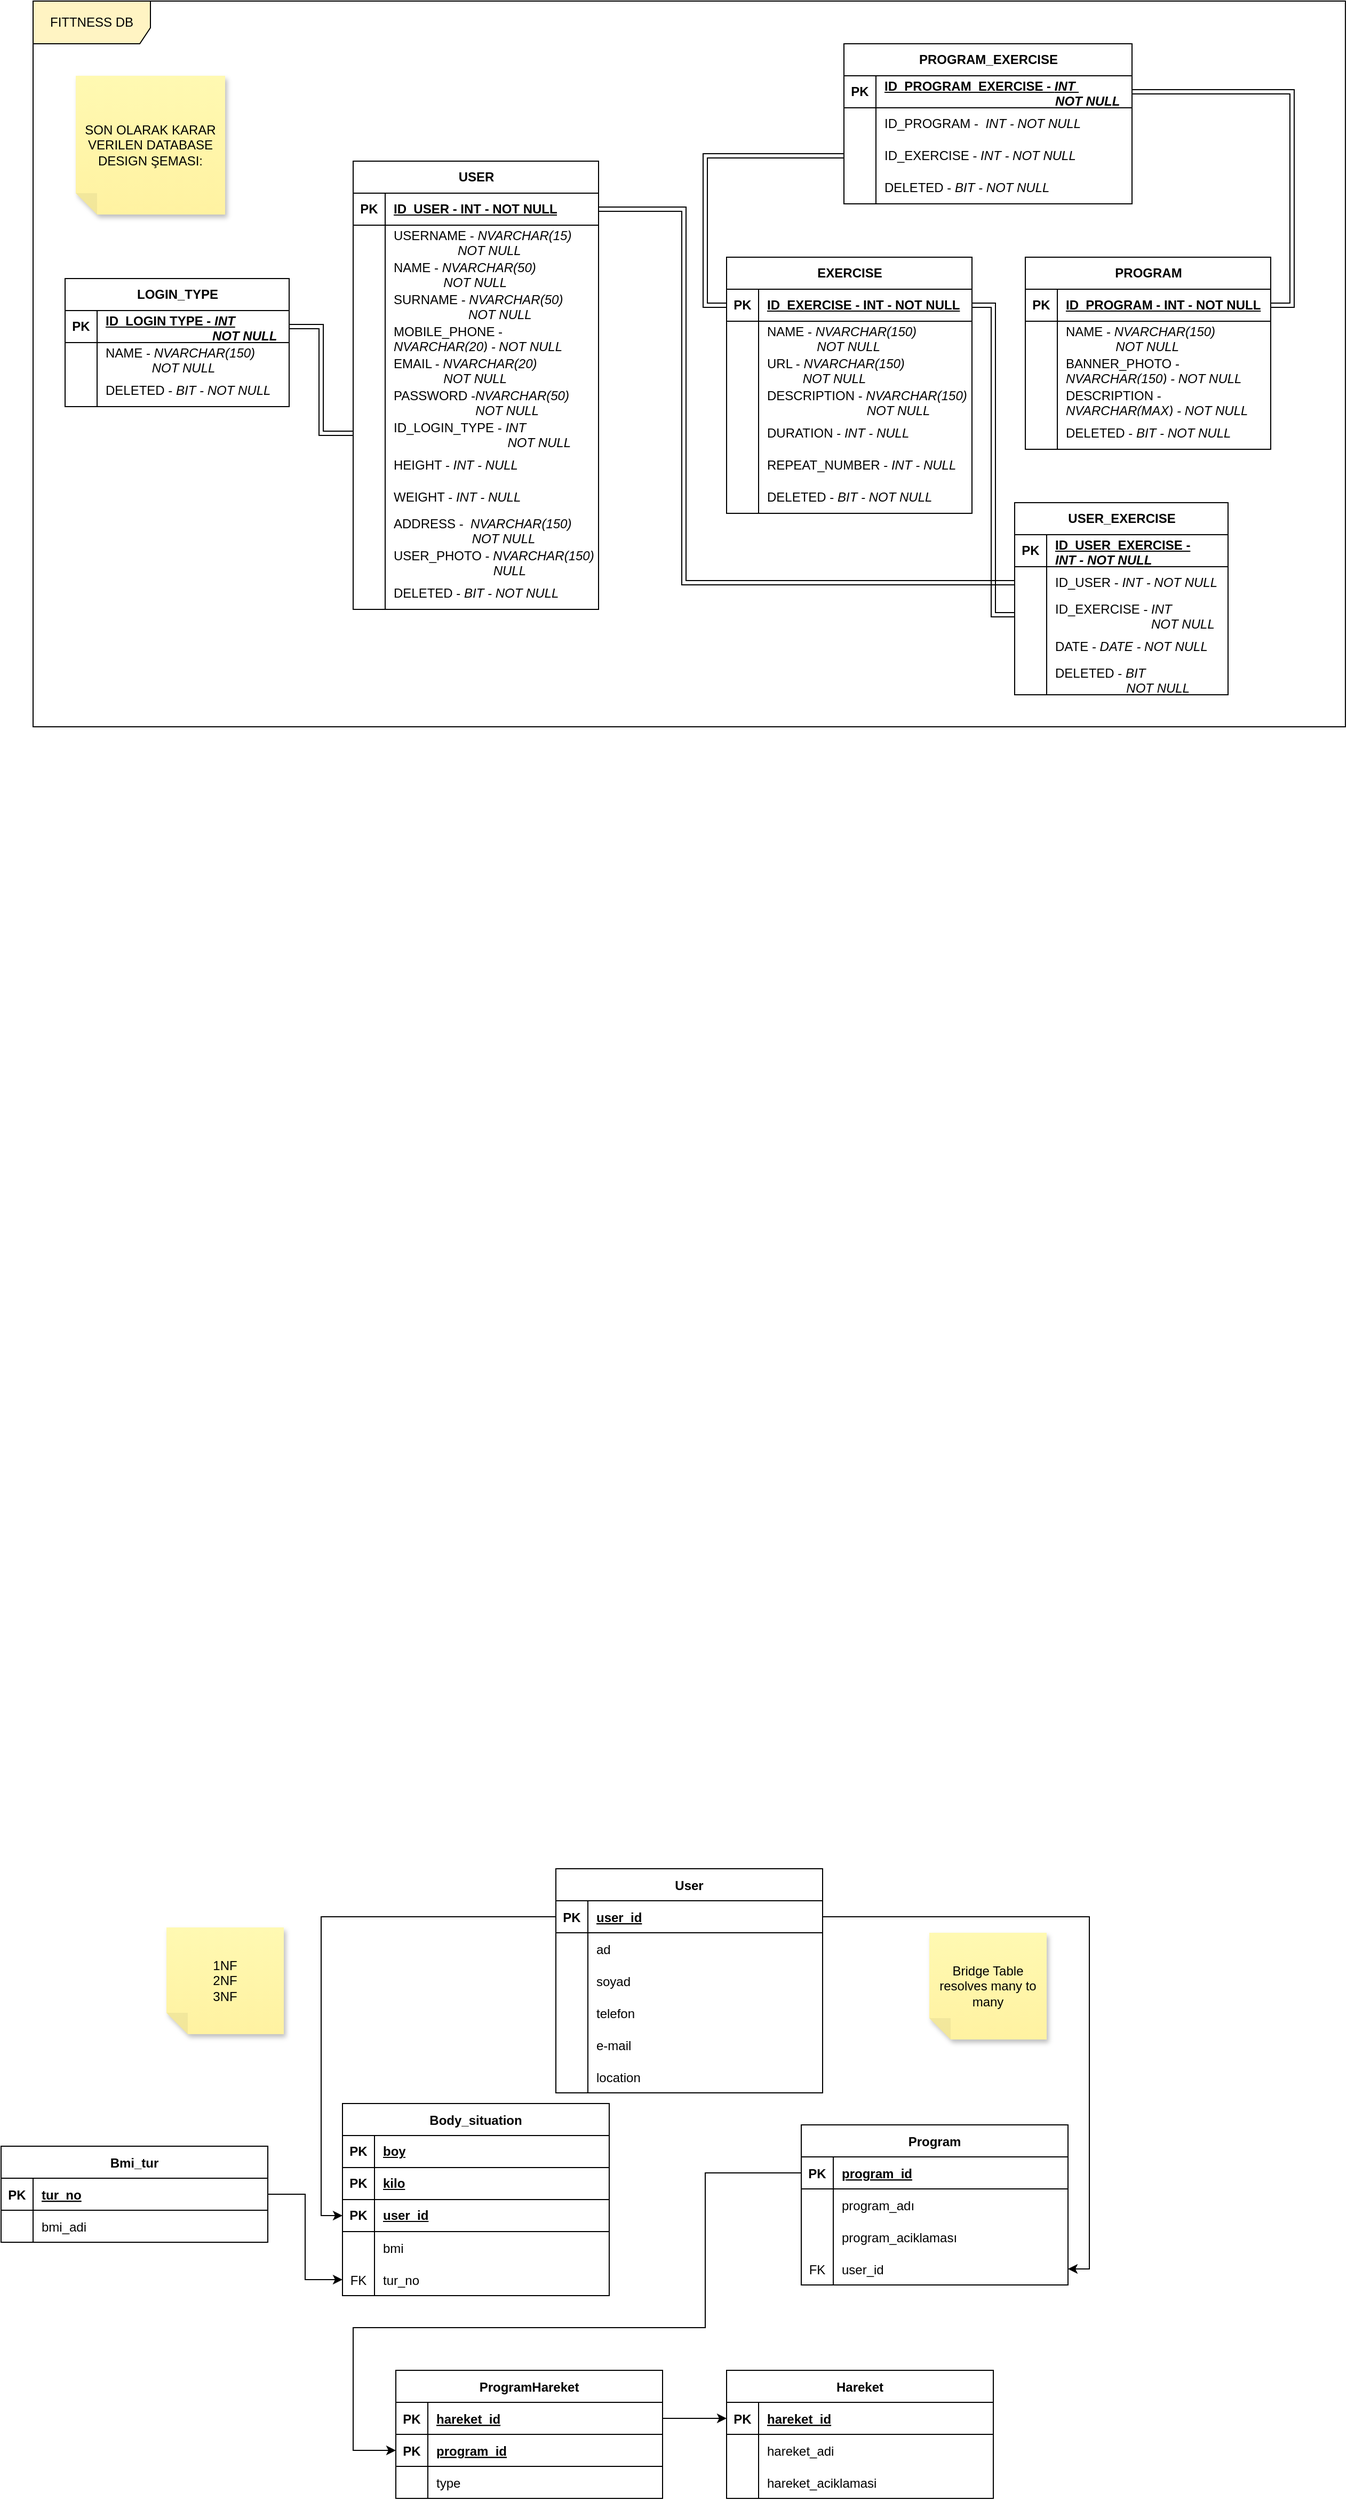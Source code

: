 <mxfile version="24.0.7" type="github">
  <diagram id="R2lEEEUBdFMjLlhIrx00" name="Page-1">
    <mxGraphModel dx="584" dy="2958" grid="1" gridSize="10" guides="1" tooltips="1" connect="1" arrows="1" fold="1" page="1" pageScale="1" pageWidth="850" pageHeight="1100" math="0" shadow="0" extFonts="Permanent Marker^https://fonts.googleapis.com/css?family=Permanent+Marker">
      <root>
        <mxCell id="0" />
        <mxCell id="1" parent="0" />
        <mxCell id="dBr5YMoloGySTrlF8cVc-112" value="ProgramHareket" style="shape=table;startSize=30;container=1;collapsible=1;childLayout=tableLayout;fixedRows=1;rowLines=0;fontStyle=1;align=center;resizeLast=1;" parent="1" vertex="1">
          <mxGeometry x="1490" y="260" width="250" height="120" as="geometry" />
        </mxCell>
        <mxCell id="dBr5YMoloGySTrlF8cVc-113" value="" style="shape=partialRectangle;collapsible=0;dropTarget=0;pointerEvents=0;fillColor=none;points=[[0,0.5],[1,0.5]];portConstraint=eastwest;top=0;left=0;right=0;bottom=1;" parent="dBr5YMoloGySTrlF8cVc-112" vertex="1">
          <mxGeometry y="30" width="250" height="30" as="geometry" />
        </mxCell>
        <mxCell id="dBr5YMoloGySTrlF8cVc-114" value="PK" style="shape=partialRectangle;overflow=hidden;connectable=0;fillColor=none;top=0;left=0;bottom=0;right=0;fontStyle=1;" parent="dBr5YMoloGySTrlF8cVc-113" vertex="1">
          <mxGeometry width="30" height="30" as="geometry">
            <mxRectangle width="30" height="30" as="alternateBounds" />
          </mxGeometry>
        </mxCell>
        <mxCell id="dBr5YMoloGySTrlF8cVc-115" value="hareket_id" style="shape=partialRectangle;overflow=hidden;connectable=0;fillColor=none;top=0;left=0;bottom=0;right=0;align=left;spacingLeft=6;fontStyle=5;" parent="dBr5YMoloGySTrlF8cVc-113" vertex="1">
          <mxGeometry x="30" width="220" height="30" as="geometry">
            <mxRectangle width="220" height="30" as="alternateBounds" />
          </mxGeometry>
        </mxCell>
        <mxCell id="dBr5YMoloGySTrlF8cVc-194" value="" style="shape=partialRectangle;collapsible=0;dropTarget=0;pointerEvents=0;fillColor=none;points=[[0,0.5],[1,0.5]];portConstraint=eastwest;top=0;left=0;right=0;bottom=1;" parent="dBr5YMoloGySTrlF8cVc-112" vertex="1">
          <mxGeometry y="60" width="250" height="30" as="geometry" />
        </mxCell>
        <mxCell id="dBr5YMoloGySTrlF8cVc-195" value="PK" style="shape=partialRectangle;overflow=hidden;connectable=0;fillColor=none;top=0;left=0;bottom=0;right=0;fontStyle=1;" parent="dBr5YMoloGySTrlF8cVc-194" vertex="1">
          <mxGeometry width="30" height="30" as="geometry">
            <mxRectangle width="30" height="30" as="alternateBounds" />
          </mxGeometry>
        </mxCell>
        <mxCell id="dBr5YMoloGySTrlF8cVc-196" value="program_id" style="shape=partialRectangle;overflow=hidden;connectable=0;fillColor=none;top=0;left=0;bottom=0;right=0;align=left;spacingLeft=6;fontStyle=5;" parent="dBr5YMoloGySTrlF8cVc-194" vertex="1">
          <mxGeometry x="30" width="220" height="30" as="geometry">
            <mxRectangle width="220" height="30" as="alternateBounds" />
          </mxGeometry>
        </mxCell>
        <mxCell id="dBr5YMoloGySTrlF8cVc-116" value="" style="shape=partialRectangle;collapsible=0;dropTarget=0;pointerEvents=0;fillColor=none;points=[[0,0.5],[1,0.5]];portConstraint=eastwest;top=0;left=0;right=0;bottom=0;" parent="dBr5YMoloGySTrlF8cVc-112" vertex="1">
          <mxGeometry y="90" width="250" height="30" as="geometry" />
        </mxCell>
        <mxCell id="dBr5YMoloGySTrlF8cVc-117" value="" style="shape=partialRectangle;overflow=hidden;connectable=0;fillColor=none;top=0;left=0;bottom=0;right=0;" parent="dBr5YMoloGySTrlF8cVc-116" vertex="1">
          <mxGeometry width="30" height="30" as="geometry">
            <mxRectangle width="30" height="30" as="alternateBounds" />
          </mxGeometry>
        </mxCell>
        <mxCell id="dBr5YMoloGySTrlF8cVc-118" value="type" style="shape=partialRectangle;overflow=hidden;connectable=0;fillColor=none;top=0;left=0;bottom=0;right=0;align=left;spacingLeft=6;" parent="dBr5YMoloGySTrlF8cVc-116" vertex="1">
          <mxGeometry x="30" width="220" height="30" as="geometry">
            <mxRectangle width="220" height="30" as="alternateBounds" />
          </mxGeometry>
        </mxCell>
        <mxCell id="dBr5YMoloGySTrlF8cVc-122" value="Bridge Table resolves many to many" style="shape=note;whiteSpace=wrap;html=1;backgroundOutline=1;fontColor=#000000;darkOpacity=0.05;fillColor=#FFF9B2;strokeColor=none;fillStyle=solid;direction=west;gradientDirection=north;gradientColor=#FFF2A1;shadow=1;size=20;pointerEvents=1;" parent="1" vertex="1">
          <mxGeometry x="1990" y="-150" width="110" height="100" as="geometry" />
        </mxCell>
        <mxCell id="dBr5YMoloGySTrlF8cVc-133" value="User" style="shape=table;startSize=30;container=1;collapsible=1;childLayout=tableLayout;fixedRows=1;rowLines=0;fontStyle=1;align=center;resizeLast=1;" parent="1" vertex="1">
          <mxGeometry x="1640" y="-210" width="250" height="210" as="geometry" />
        </mxCell>
        <mxCell id="dBr5YMoloGySTrlF8cVc-134" value="" style="shape=partialRectangle;collapsible=0;dropTarget=0;pointerEvents=0;fillColor=none;points=[[0,0.5],[1,0.5]];portConstraint=eastwest;top=0;left=0;right=0;bottom=1;" parent="dBr5YMoloGySTrlF8cVc-133" vertex="1">
          <mxGeometry y="30" width="250" height="30" as="geometry" />
        </mxCell>
        <mxCell id="dBr5YMoloGySTrlF8cVc-135" value="PK" style="shape=partialRectangle;overflow=hidden;connectable=0;fillColor=none;top=0;left=0;bottom=0;right=0;fontStyle=1;" parent="dBr5YMoloGySTrlF8cVc-134" vertex="1">
          <mxGeometry width="30" height="30" as="geometry">
            <mxRectangle width="30" height="30" as="alternateBounds" />
          </mxGeometry>
        </mxCell>
        <mxCell id="dBr5YMoloGySTrlF8cVc-136" value="user_id" style="shape=partialRectangle;overflow=hidden;connectable=0;fillColor=none;top=0;left=0;bottom=0;right=0;align=left;spacingLeft=6;fontStyle=5;" parent="dBr5YMoloGySTrlF8cVc-134" vertex="1">
          <mxGeometry x="30" width="220" height="30" as="geometry">
            <mxRectangle width="220" height="30" as="alternateBounds" />
          </mxGeometry>
        </mxCell>
        <mxCell id="dBr5YMoloGySTrlF8cVc-143" value="" style="shape=partialRectangle;collapsible=0;dropTarget=0;pointerEvents=0;fillColor=none;points=[[0,0.5],[1,0.5]];portConstraint=eastwest;top=0;left=0;right=0;bottom=0;" parent="dBr5YMoloGySTrlF8cVc-133" vertex="1">
          <mxGeometry y="60" width="250" height="30" as="geometry" />
        </mxCell>
        <mxCell id="dBr5YMoloGySTrlF8cVc-144" value="" style="shape=partialRectangle;overflow=hidden;connectable=0;fillColor=none;top=0;left=0;bottom=0;right=0;" parent="dBr5YMoloGySTrlF8cVc-143" vertex="1">
          <mxGeometry width="30" height="30" as="geometry">
            <mxRectangle width="30" height="30" as="alternateBounds" />
          </mxGeometry>
        </mxCell>
        <mxCell id="dBr5YMoloGySTrlF8cVc-145" value="ad" style="shape=partialRectangle;overflow=hidden;connectable=0;fillColor=none;top=0;left=0;bottom=0;right=0;align=left;spacingLeft=6;" parent="dBr5YMoloGySTrlF8cVc-143" vertex="1">
          <mxGeometry x="30" width="220" height="30" as="geometry">
            <mxRectangle width="220" height="30" as="alternateBounds" />
          </mxGeometry>
        </mxCell>
        <mxCell id="dBr5YMoloGySTrlF8cVc-146" value="" style="shape=partialRectangle;collapsible=0;dropTarget=0;pointerEvents=0;fillColor=none;points=[[0,0.5],[1,0.5]];portConstraint=eastwest;top=0;left=0;right=0;bottom=0;" parent="dBr5YMoloGySTrlF8cVc-133" vertex="1">
          <mxGeometry y="90" width="250" height="30" as="geometry" />
        </mxCell>
        <mxCell id="dBr5YMoloGySTrlF8cVc-147" value="" style="shape=partialRectangle;overflow=hidden;connectable=0;fillColor=none;top=0;left=0;bottom=0;right=0;" parent="dBr5YMoloGySTrlF8cVc-146" vertex="1">
          <mxGeometry width="30" height="30" as="geometry">
            <mxRectangle width="30" height="30" as="alternateBounds" />
          </mxGeometry>
        </mxCell>
        <mxCell id="dBr5YMoloGySTrlF8cVc-148" value="soyad" style="shape=partialRectangle;overflow=hidden;connectable=0;fillColor=none;top=0;left=0;bottom=0;right=0;align=left;spacingLeft=6;" parent="dBr5YMoloGySTrlF8cVc-146" vertex="1">
          <mxGeometry x="30" width="220" height="30" as="geometry">
            <mxRectangle width="220" height="30" as="alternateBounds" />
          </mxGeometry>
        </mxCell>
        <mxCell id="dBr5YMoloGySTrlF8cVc-149" value="" style="shape=partialRectangle;collapsible=0;dropTarget=0;pointerEvents=0;fillColor=none;points=[[0,0.5],[1,0.5]];portConstraint=eastwest;top=0;left=0;right=0;bottom=0;" parent="dBr5YMoloGySTrlF8cVc-133" vertex="1">
          <mxGeometry y="120" width="250" height="30" as="geometry" />
        </mxCell>
        <mxCell id="dBr5YMoloGySTrlF8cVc-150" value="" style="shape=partialRectangle;overflow=hidden;connectable=0;fillColor=none;top=0;left=0;bottom=0;right=0;" parent="dBr5YMoloGySTrlF8cVc-149" vertex="1">
          <mxGeometry width="30" height="30" as="geometry">
            <mxRectangle width="30" height="30" as="alternateBounds" />
          </mxGeometry>
        </mxCell>
        <mxCell id="dBr5YMoloGySTrlF8cVc-151" value="telefon" style="shape=partialRectangle;overflow=hidden;connectable=0;fillColor=none;top=0;left=0;bottom=0;right=0;align=left;spacingLeft=6;" parent="dBr5YMoloGySTrlF8cVc-149" vertex="1">
          <mxGeometry x="30" width="220" height="30" as="geometry">
            <mxRectangle width="220" height="30" as="alternateBounds" />
          </mxGeometry>
        </mxCell>
        <mxCell id="dBr5YMoloGySTrlF8cVc-152" value="" style="shape=partialRectangle;collapsible=0;dropTarget=0;pointerEvents=0;fillColor=none;points=[[0,0.5],[1,0.5]];portConstraint=eastwest;top=0;left=0;right=0;bottom=0;" parent="dBr5YMoloGySTrlF8cVc-133" vertex="1">
          <mxGeometry y="150" width="250" height="30" as="geometry" />
        </mxCell>
        <mxCell id="dBr5YMoloGySTrlF8cVc-153" value="" style="shape=partialRectangle;overflow=hidden;connectable=0;fillColor=none;top=0;left=0;bottom=0;right=0;" parent="dBr5YMoloGySTrlF8cVc-152" vertex="1">
          <mxGeometry width="30" height="30" as="geometry">
            <mxRectangle width="30" height="30" as="alternateBounds" />
          </mxGeometry>
        </mxCell>
        <mxCell id="dBr5YMoloGySTrlF8cVc-154" value="e-mail" style="shape=partialRectangle;overflow=hidden;connectable=0;fillColor=none;top=0;left=0;bottom=0;right=0;align=left;spacingLeft=6;" parent="dBr5YMoloGySTrlF8cVc-152" vertex="1">
          <mxGeometry x="30" width="220" height="30" as="geometry">
            <mxRectangle width="220" height="30" as="alternateBounds" />
          </mxGeometry>
        </mxCell>
        <mxCell id="dBr5YMoloGySTrlF8cVc-155" value="" style="shape=partialRectangle;collapsible=0;dropTarget=0;pointerEvents=0;fillColor=none;points=[[0,0.5],[1,0.5]];portConstraint=eastwest;top=0;left=0;right=0;bottom=0;" parent="dBr5YMoloGySTrlF8cVc-133" vertex="1">
          <mxGeometry y="180" width="250" height="30" as="geometry" />
        </mxCell>
        <mxCell id="dBr5YMoloGySTrlF8cVc-156" value="" style="shape=partialRectangle;overflow=hidden;connectable=0;fillColor=none;top=0;left=0;bottom=0;right=0;" parent="dBr5YMoloGySTrlF8cVc-155" vertex="1">
          <mxGeometry width="30" height="30" as="geometry">
            <mxRectangle width="30" height="30" as="alternateBounds" />
          </mxGeometry>
        </mxCell>
        <mxCell id="dBr5YMoloGySTrlF8cVc-157" value="location" style="shape=partialRectangle;overflow=hidden;connectable=0;fillColor=none;top=0;left=0;bottom=0;right=0;align=left;spacingLeft=6;" parent="dBr5YMoloGySTrlF8cVc-155" vertex="1">
          <mxGeometry x="30" width="220" height="30" as="geometry">
            <mxRectangle width="220" height="30" as="alternateBounds" />
          </mxGeometry>
        </mxCell>
        <mxCell id="dBr5YMoloGySTrlF8cVc-161" value="Program" style="shape=table;startSize=30;container=1;collapsible=1;childLayout=tableLayout;fixedRows=1;rowLines=0;fontStyle=1;align=center;resizeLast=1;" parent="1" vertex="1">
          <mxGeometry x="1870" y="30" width="250" height="150" as="geometry" />
        </mxCell>
        <mxCell id="dBr5YMoloGySTrlF8cVc-162" value="" style="shape=partialRectangle;collapsible=0;dropTarget=0;pointerEvents=0;fillColor=none;points=[[0,0.5],[1,0.5]];portConstraint=eastwest;top=0;left=0;right=0;bottom=1;" parent="dBr5YMoloGySTrlF8cVc-161" vertex="1">
          <mxGeometry y="30" width="250" height="30" as="geometry" />
        </mxCell>
        <mxCell id="dBr5YMoloGySTrlF8cVc-163" value="PK" style="shape=partialRectangle;overflow=hidden;connectable=0;fillColor=none;top=0;left=0;bottom=0;right=0;fontStyle=1;" parent="dBr5YMoloGySTrlF8cVc-162" vertex="1">
          <mxGeometry width="30" height="30" as="geometry">
            <mxRectangle width="30" height="30" as="alternateBounds" />
          </mxGeometry>
        </mxCell>
        <mxCell id="dBr5YMoloGySTrlF8cVc-164" value="program_id" style="shape=partialRectangle;overflow=hidden;connectable=0;fillColor=none;top=0;left=0;bottom=0;right=0;align=left;spacingLeft=6;fontStyle=5;" parent="dBr5YMoloGySTrlF8cVc-162" vertex="1">
          <mxGeometry x="30" width="220" height="30" as="geometry">
            <mxRectangle width="220" height="30" as="alternateBounds" />
          </mxGeometry>
        </mxCell>
        <mxCell id="dBr5YMoloGySTrlF8cVc-165" value="" style="shape=partialRectangle;collapsible=0;dropTarget=0;pointerEvents=0;fillColor=none;points=[[0,0.5],[1,0.5]];portConstraint=eastwest;top=0;left=0;right=0;bottom=0;" parent="dBr5YMoloGySTrlF8cVc-161" vertex="1">
          <mxGeometry y="60" width="250" height="30" as="geometry" />
        </mxCell>
        <mxCell id="dBr5YMoloGySTrlF8cVc-166" value="" style="shape=partialRectangle;overflow=hidden;connectable=0;fillColor=none;top=0;left=0;bottom=0;right=0;" parent="dBr5YMoloGySTrlF8cVc-165" vertex="1">
          <mxGeometry width="30" height="30" as="geometry">
            <mxRectangle width="30" height="30" as="alternateBounds" />
          </mxGeometry>
        </mxCell>
        <mxCell id="dBr5YMoloGySTrlF8cVc-167" value="program_adı" style="shape=partialRectangle;overflow=hidden;connectable=0;fillColor=none;top=0;left=0;bottom=0;right=0;align=left;spacingLeft=6;" parent="dBr5YMoloGySTrlF8cVc-165" vertex="1">
          <mxGeometry x="30" width="220" height="30" as="geometry">
            <mxRectangle width="220" height="30" as="alternateBounds" />
          </mxGeometry>
        </mxCell>
        <mxCell id="dBr5YMoloGySTrlF8cVc-168" value="" style="shape=partialRectangle;collapsible=0;dropTarget=0;pointerEvents=0;fillColor=none;points=[[0,0.5],[1,0.5]];portConstraint=eastwest;top=0;left=0;right=0;bottom=0;" parent="dBr5YMoloGySTrlF8cVc-161" vertex="1">
          <mxGeometry y="90" width="250" height="30" as="geometry" />
        </mxCell>
        <mxCell id="dBr5YMoloGySTrlF8cVc-169" value="" style="shape=partialRectangle;overflow=hidden;connectable=0;fillColor=none;top=0;left=0;bottom=0;right=0;" parent="dBr5YMoloGySTrlF8cVc-168" vertex="1">
          <mxGeometry width="30" height="30" as="geometry">
            <mxRectangle width="30" height="30" as="alternateBounds" />
          </mxGeometry>
        </mxCell>
        <mxCell id="dBr5YMoloGySTrlF8cVc-170" value="program_aciklaması" style="shape=partialRectangle;overflow=hidden;connectable=0;fillColor=none;top=0;left=0;bottom=0;right=0;align=left;spacingLeft=6;" parent="dBr5YMoloGySTrlF8cVc-168" vertex="1">
          <mxGeometry x="30" width="220" height="30" as="geometry">
            <mxRectangle width="220" height="30" as="alternateBounds" />
          </mxGeometry>
        </mxCell>
        <mxCell id="dMGilOrxDwQM8tRIR9Ra-96" value="" style="shape=partialRectangle;collapsible=0;dropTarget=0;pointerEvents=0;fillColor=none;points=[[0,0.5],[1,0.5]];portConstraint=eastwest;top=0;left=0;right=0;bottom=0;" parent="dBr5YMoloGySTrlF8cVc-161" vertex="1">
          <mxGeometry y="120" width="250" height="30" as="geometry" />
        </mxCell>
        <mxCell id="dMGilOrxDwQM8tRIR9Ra-97" value="FK" style="shape=partialRectangle;overflow=hidden;connectable=0;fillColor=none;top=0;left=0;bottom=0;right=0;" parent="dMGilOrxDwQM8tRIR9Ra-96" vertex="1">
          <mxGeometry width="30" height="30" as="geometry">
            <mxRectangle width="30" height="30" as="alternateBounds" />
          </mxGeometry>
        </mxCell>
        <mxCell id="dMGilOrxDwQM8tRIR9Ra-98" value="user_id" style="shape=partialRectangle;overflow=hidden;connectable=0;fillColor=none;top=0;left=0;bottom=0;right=0;align=left;spacingLeft=6;" parent="dMGilOrxDwQM8tRIR9Ra-96" vertex="1">
          <mxGeometry x="30" width="220" height="30" as="geometry">
            <mxRectangle width="220" height="30" as="alternateBounds" />
          </mxGeometry>
        </mxCell>
        <mxCell id="dBr5YMoloGySTrlF8cVc-184" value="Hareket" style="shape=table;startSize=30;container=1;collapsible=1;childLayout=tableLayout;fixedRows=1;rowLines=0;fontStyle=1;align=center;resizeLast=1;" parent="1" vertex="1">
          <mxGeometry x="1800" y="260" width="250" height="120" as="geometry" />
        </mxCell>
        <mxCell id="dBr5YMoloGySTrlF8cVc-185" value="" style="shape=partialRectangle;collapsible=0;dropTarget=0;pointerEvents=0;fillColor=none;points=[[0,0.5],[1,0.5]];portConstraint=eastwest;top=0;left=0;right=0;bottom=1;" parent="dBr5YMoloGySTrlF8cVc-184" vertex="1">
          <mxGeometry y="30" width="250" height="30" as="geometry" />
        </mxCell>
        <mxCell id="dBr5YMoloGySTrlF8cVc-186" value="PK" style="shape=partialRectangle;overflow=hidden;connectable=0;fillColor=none;top=0;left=0;bottom=0;right=0;fontStyle=1;" parent="dBr5YMoloGySTrlF8cVc-185" vertex="1">
          <mxGeometry width="30" height="30" as="geometry">
            <mxRectangle width="30" height="30" as="alternateBounds" />
          </mxGeometry>
        </mxCell>
        <mxCell id="dBr5YMoloGySTrlF8cVc-187" value="hareket_id" style="shape=partialRectangle;overflow=hidden;connectable=0;fillColor=none;top=0;left=0;bottom=0;right=0;align=left;spacingLeft=6;fontStyle=5;" parent="dBr5YMoloGySTrlF8cVc-185" vertex="1">
          <mxGeometry x="30" width="220" height="30" as="geometry">
            <mxRectangle width="220" height="30" as="alternateBounds" />
          </mxGeometry>
        </mxCell>
        <mxCell id="dBr5YMoloGySTrlF8cVc-188" value="" style="shape=partialRectangle;collapsible=0;dropTarget=0;pointerEvents=0;fillColor=none;points=[[0,0.5],[1,0.5]];portConstraint=eastwest;top=0;left=0;right=0;bottom=0;" parent="dBr5YMoloGySTrlF8cVc-184" vertex="1">
          <mxGeometry y="60" width="250" height="30" as="geometry" />
        </mxCell>
        <mxCell id="dBr5YMoloGySTrlF8cVc-189" value="" style="shape=partialRectangle;overflow=hidden;connectable=0;fillColor=none;top=0;left=0;bottom=0;right=0;" parent="dBr5YMoloGySTrlF8cVc-188" vertex="1">
          <mxGeometry width="30" height="30" as="geometry">
            <mxRectangle width="30" height="30" as="alternateBounds" />
          </mxGeometry>
        </mxCell>
        <mxCell id="dBr5YMoloGySTrlF8cVc-190" value="hareket_adi" style="shape=partialRectangle;overflow=hidden;connectable=0;fillColor=none;top=0;left=0;bottom=0;right=0;align=left;spacingLeft=6;" parent="dBr5YMoloGySTrlF8cVc-188" vertex="1">
          <mxGeometry x="30" width="220" height="30" as="geometry">
            <mxRectangle width="220" height="30" as="alternateBounds" />
          </mxGeometry>
        </mxCell>
        <mxCell id="dBr5YMoloGySTrlF8cVc-191" value="" style="shape=partialRectangle;collapsible=0;dropTarget=0;pointerEvents=0;fillColor=none;points=[[0,0.5],[1,0.5]];portConstraint=eastwest;top=0;left=0;right=0;bottom=0;" parent="dBr5YMoloGySTrlF8cVc-184" vertex="1">
          <mxGeometry y="90" width="250" height="30" as="geometry" />
        </mxCell>
        <mxCell id="dBr5YMoloGySTrlF8cVc-192" value="" style="shape=partialRectangle;overflow=hidden;connectable=0;fillColor=none;top=0;left=0;bottom=0;right=0;" parent="dBr5YMoloGySTrlF8cVc-191" vertex="1">
          <mxGeometry width="30" height="30" as="geometry">
            <mxRectangle width="30" height="30" as="alternateBounds" />
          </mxGeometry>
        </mxCell>
        <mxCell id="dBr5YMoloGySTrlF8cVc-193" value="hareket_aciklamasi" style="shape=partialRectangle;overflow=hidden;connectable=0;fillColor=none;top=0;left=0;bottom=0;right=0;align=left;spacingLeft=6;" parent="dBr5YMoloGySTrlF8cVc-191" vertex="1">
          <mxGeometry x="30" width="220" height="30" as="geometry">
            <mxRectangle width="220" height="30" as="alternateBounds" />
          </mxGeometry>
        </mxCell>
        <mxCell id="dBr5YMoloGySTrlF8cVc-200" value="Body_situation" style="shape=table;startSize=30;container=1;collapsible=1;childLayout=tableLayout;fixedRows=1;rowLines=0;fontStyle=1;align=center;resizeLast=1;" parent="1" vertex="1">
          <mxGeometry x="1440" y="10" width="250" height="180" as="geometry" />
        </mxCell>
        <mxCell id="dMGilOrxDwQM8tRIR9Ra-90" value="" style="shape=tableRow;horizontal=0;startSize=0;swimlaneHead=0;swimlaneBody=0;fillColor=none;collapsible=0;dropTarget=0;points=[[0,0.5],[1,0.5]];portConstraint=eastwest;top=0;left=0;right=0;bottom=1;" parent="dBr5YMoloGySTrlF8cVc-200" vertex="1">
          <mxGeometry y="30" width="250" height="30" as="geometry" />
        </mxCell>
        <mxCell id="dMGilOrxDwQM8tRIR9Ra-91" value="PK" style="shape=partialRectangle;connectable=0;fillColor=none;top=0;left=0;bottom=0;right=0;fontStyle=1;overflow=hidden;whiteSpace=wrap;html=1;" parent="dMGilOrxDwQM8tRIR9Ra-90" vertex="1">
          <mxGeometry width="30" height="30" as="geometry">
            <mxRectangle width="30" height="30" as="alternateBounds" />
          </mxGeometry>
        </mxCell>
        <mxCell id="dMGilOrxDwQM8tRIR9Ra-92" value="boy" style="shape=partialRectangle;connectable=0;fillColor=none;top=0;left=0;bottom=0;right=0;align=left;spacingLeft=6;fontStyle=5;overflow=hidden;whiteSpace=wrap;html=1;" parent="dMGilOrxDwQM8tRIR9Ra-90" vertex="1">
          <mxGeometry x="30" width="220" height="30" as="geometry">
            <mxRectangle width="220" height="30" as="alternateBounds" />
          </mxGeometry>
        </mxCell>
        <mxCell id="dMGilOrxDwQM8tRIR9Ra-93" value="" style="shape=tableRow;horizontal=0;startSize=0;swimlaneHead=0;swimlaneBody=0;fillColor=none;collapsible=0;dropTarget=0;points=[[0,0.5],[1,0.5]];portConstraint=eastwest;top=0;left=0;right=0;bottom=1;" parent="dBr5YMoloGySTrlF8cVc-200" vertex="1">
          <mxGeometry y="60" width="250" height="30" as="geometry" />
        </mxCell>
        <mxCell id="dMGilOrxDwQM8tRIR9Ra-94" value="PK" style="shape=partialRectangle;connectable=0;fillColor=none;top=0;left=0;bottom=0;right=0;fontStyle=1;overflow=hidden;whiteSpace=wrap;html=1;" parent="dMGilOrxDwQM8tRIR9Ra-93" vertex="1">
          <mxGeometry width="30" height="30" as="geometry">
            <mxRectangle width="30" height="30" as="alternateBounds" />
          </mxGeometry>
        </mxCell>
        <mxCell id="dMGilOrxDwQM8tRIR9Ra-95" value="kilo" style="shape=partialRectangle;connectable=0;fillColor=none;top=0;left=0;bottom=0;right=0;align=left;spacingLeft=6;fontStyle=5;overflow=hidden;whiteSpace=wrap;html=1;" parent="dMGilOrxDwQM8tRIR9Ra-93" vertex="1">
          <mxGeometry x="30" width="220" height="30" as="geometry">
            <mxRectangle width="220" height="30" as="alternateBounds" />
          </mxGeometry>
        </mxCell>
        <mxCell id="dMGilOrxDwQM8tRIR9Ra-100" value="" style="shape=tableRow;horizontal=0;startSize=0;swimlaneHead=0;swimlaneBody=0;fillColor=none;collapsible=0;dropTarget=0;points=[[0,0.5],[1,0.5]];portConstraint=eastwest;top=0;left=0;right=0;bottom=1;" parent="dBr5YMoloGySTrlF8cVc-200" vertex="1">
          <mxGeometry y="90" width="250" height="30" as="geometry" />
        </mxCell>
        <mxCell id="dMGilOrxDwQM8tRIR9Ra-101" value="PK" style="shape=partialRectangle;connectable=0;fillColor=none;top=0;left=0;bottom=0;right=0;fontStyle=1;overflow=hidden;whiteSpace=wrap;html=1;" parent="dMGilOrxDwQM8tRIR9Ra-100" vertex="1">
          <mxGeometry width="30" height="30" as="geometry">
            <mxRectangle width="30" height="30" as="alternateBounds" />
          </mxGeometry>
        </mxCell>
        <mxCell id="dMGilOrxDwQM8tRIR9Ra-102" value="user_id" style="shape=partialRectangle;connectable=0;fillColor=none;top=0;left=0;bottom=0;right=0;align=left;spacingLeft=6;fontStyle=5;overflow=hidden;whiteSpace=wrap;html=1;" parent="dMGilOrxDwQM8tRIR9Ra-100" vertex="1">
          <mxGeometry x="30" width="220" height="30" as="geometry">
            <mxRectangle width="220" height="30" as="alternateBounds" />
          </mxGeometry>
        </mxCell>
        <mxCell id="dBr5YMoloGySTrlF8cVc-204" value="" style="shape=partialRectangle;collapsible=0;dropTarget=0;pointerEvents=0;fillColor=none;points=[[0,0.5],[1,0.5]];portConstraint=eastwest;top=0;left=0;right=0;bottom=0;" parent="dBr5YMoloGySTrlF8cVc-200" vertex="1">
          <mxGeometry y="120" width="250" height="30" as="geometry" />
        </mxCell>
        <mxCell id="dBr5YMoloGySTrlF8cVc-205" value="" style="shape=partialRectangle;overflow=hidden;connectable=0;fillColor=none;top=0;left=0;bottom=0;right=0;" parent="dBr5YMoloGySTrlF8cVc-204" vertex="1">
          <mxGeometry width="30" height="30" as="geometry">
            <mxRectangle width="30" height="30" as="alternateBounds" />
          </mxGeometry>
        </mxCell>
        <mxCell id="dBr5YMoloGySTrlF8cVc-206" value="bmi" style="shape=partialRectangle;overflow=hidden;connectable=0;fillColor=none;top=0;left=0;bottom=0;right=0;align=left;spacingLeft=6;" parent="dBr5YMoloGySTrlF8cVc-204" vertex="1">
          <mxGeometry x="30" width="220" height="30" as="geometry">
            <mxRectangle width="220" height="30" as="alternateBounds" />
          </mxGeometry>
        </mxCell>
        <mxCell id="dMGilOrxDwQM8tRIR9Ra-136" value="" style="shape=partialRectangle;collapsible=0;dropTarget=0;pointerEvents=0;fillColor=none;points=[[0,0.5],[1,0.5]];portConstraint=eastwest;top=0;left=0;right=0;bottom=0;" parent="dBr5YMoloGySTrlF8cVc-200" vertex="1">
          <mxGeometry y="150" width="250" height="30" as="geometry" />
        </mxCell>
        <mxCell id="dMGilOrxDwQM8tRIR9Ra-137" value="FK" style="shape=partialRectangle;overflow=hidden;connectable=0;fillColor=none;top=0;left=0;bottom=0;right=0;" parent="dMGilOrxDwQM8tRIR9Ra-136" vertex="1">
          <mxGeometry width="30" height="30" as="geometry">
            <mxRectangle width="30" height="30" as="alternateBounds" />
          </mxGeometry>
        </mxCell>
        <mxCell id="dMGilOrxDwQM8tRIR9Ra-138" value="tur_no" style="shape=partialRectangle;overflow=hidden;connectable=0;fillColor=none;top=0;left=0;bottom=0;right=0;align=left;spacingLeft=6;" parent="dMGilOrxDwQM8tRIR9Ra-136" vertex="1">
          <mxGeometry x="30" width="220" height="30" as="geometry">
            <mxRectangle width="220" height="30" as="alternateBounds" />
          </mxGeometry>
        </mxCell>
        <mxCell id="dBr5YMoloGySTrlF8cVc-226" style="edgeStyle=orthogonalEdgeStyle;rounded=0;orthogonalLoop=1;jettySize=auto;html=1;entryX=0;entryY=0.5;entryDx=0;entryDy=0;" parent="1" source="dBr5YMoloGySTrlF8cVc-134" target="dMGilOrxDwQM8tRIR9Ra-100" edge="1">
          <mxGeometry relative="1" as="geometry" />
        </mxCell>
        <mxCell id="dBr5YMoloGySTrlF8cVc-227" style="edgeStyle=orthogonalEdgeStyle;rounded=0;orthogonalLoop=1;jettySize=auto;html=1;entryX=1;entryY=0.5;entryDx=0;entryDy=0;" parent="1" source="dBr5YMoloGySTrlF8cVc-134" target="dMGilOrxDwQM8tRIR9Ra-96" edge="1">
          <mxGeometry relative="1" as="geometry" />
        </mxCell>
        <mxCell id="dMGilOrxDwQM8tRIR9Ra-1" value="1NF&lt;br&gt;2NF&lt;br&gt;3NF" style="shape=note;whiteSpace=wrap;html=1;backgroundOutline=1;fontColor=#000000;darkOpacity=0.05;fillColor=#FFF9B2;strokeColor=none;fillStyle=solid;direction=west;gradientDirection=north;gradientColor=#FFF2A1;shadow=1;size=20;pointerEvents=1;" parent="1" vertex="1">
          <mxGeometry x="1275" y="-155" width="110" height="100" as="geometry" />
        </mxCell>
        <mxCell id="dMGilOrxDwQM8tRIR9Ra-99" style="edgeStyle=orthogonalEdgeStyle;rounded=0;orthogonalLoop=1;jettySize=auto;html=1;entryX=0;entryY=0.5;entryDx=0;entryDy=0;" parent="1" source="dBr5YMoloGySTrlF8cVc-162" target="dBr5YMoloGySTrlF8cVc-194" edge="1">
          <mxGeometry relative="1" as="geometry">
            <Array as="points">
              <mxPoint x="1780" y="75" />
              <mxPoint x="1780" y="220" />
              <mxPoint x="1450" y="220" />
              <mxPoint x="1450" y="335" />
            </Array>
          </mxGeometry>
        </mxCell>
        <mxCell id="dMGilOrxDwQM8tRIR9Ra-112" value="Bmi_tur" style="shape=table;startSize=30;container=1;collapsible=1;childLayout=tableLayout;fixedRows=1;rowLines=0;fontStyle=1;align=center;resizeLast=1;" parent="1" vertex="1">
          <mxGeometry x="1120" y="50" width="250" height="90" as="geometry" />
        </mxCell>
        <mxCell id="dMGilOrxDwQM8tRIR9Ra-113" value="" style="shape=partialRectangle;collapsible=0;dropTarget=0;pointerEvents=0;fillColor=none;points=[[0,0.5],[1,0.5]];portConstraint=eastwest;top=0;left=0;right=0;bottom=1;" parent="dMGilOrxDwQM8tRIR9Ra-112" vertex="1">
          <mxGeometry y="30" width="250" height="30" as="geometry" />
        </mxCell>
        <mxCell id="dMGilOrxDwQM8tRIR9Ra-114" value="PK" style="shape=partialRectangle;overflow=hidden;connectable=0;fillColor=none;top=0;left=0;bottom=0;right=0;fontStyle=1;" parent="dMGilOrxDwQM8tRIR9Ra-113" vertex="1">
          <mxGeometry width="30" height="30" as="geometry">
            <mxRectangle width="30" height="30" as="alternateBounds" />
          </mxGeometry>
        </mxCell>
        <mxCell id="dMGilOrxDwQM8tRIR9Ra-115" value="tur_no" style="shape=partialRectangle;overflow=hidden;connectable=0;fillColor=none;top=0;left=0;bottom=0;right=0;align=left;spacingLeft=6;fontStyle=5;" parent="dMGilOrxDwQM8tRIR9Ra-113" vertex="1">
          <mxGeometry x="30" width="220" height="30" as="geometry">
            <mxRectangle width="220" height="30" as="alternateBounds" />
          </mxGeometry>
        </mxCell>
        <mxCell id="dMGilOrxDwQM8tRIR9Ra-116" value="" style="shape=partialRectangle;collapsible=0;dropTarget=0;pointerEvents=0;fillColor=none;points=[[0,0.5],[1,0.5]];portConstraint=eastwest;top=0;left=0;right=0;bottom=0;" parent="dMGilOrxDwQM8tRIR9Ra-112" vertex="1">
          <mxGeometry y="60" width="250" height="30" as="geometry" />
        </mxCell>
        <mxCell id="dMGilOrxDwQM8tRIR9Ra-117" value="" style="shape=partialRectangle;overflow=hidden;connectable=0;fillColor=none;top=0;left=0;bottom=0;right=0;" parent="dMGilOrxDwQM8tRIR9Ra-116" vertex="1">
          <mxGeometry width="30" height="30" as="geometry">
            <mxRectangle width="30" height="30" as="alternateBounds" />
          </mxGeometry>
        </mxCell>
        <mxCell id="dMGilOrxDwQM8tRIR9Ra-118" value="bmi_adi" style="shape=partialRectangle;overflow=hidden;connectable=0;fillColor=none;top=0;left=0;bottom=0;right=0;align=left;spacingLeft=6;" parent="dMGilOrxDwQM8tRIR9Ra-116" vertex="1">
          <mxGeometry x="30" width="220" height="30" as="geometry">
            <mxRectangle width="220" height="30" as="alternateBounds" />
          </mxGeometry>
        </mxCell>
        <mxCell id="dMGilOrxDwQM8tRIR9Ra-122" style="edgeStyle=orthogonalEdgeStyle;rounded=0;orthogonalLoop=1;jettySize=auto;html=1;exitX=1;exitY=0.5;exitDx=0;exitDy=0;entryX=0;entryY=0.5;entryDx=0;entryDy=0;" parent="1" source="dBr5YMoloGySTrlF8cVc-113" target="dBr5YMoloGySTrlF8cVc-185" edge="1">
          <mxGeometry relative="1" as="geometry" />
        </mxCell>
        <mxCell id="dMGilOrxDwQM8tRIR9Ra-139" style="edgeStyle=orthogonalEdgeStyle;rounded=0;orthogonalLoop=1;jettySize=auto;html=1;exitX=1;exitY=0.5;exitDx=0;exitDy=0;entryX=0;entryY=0.5;entryDx=0;entryDy=0;" parent="1" source="dMGilOrxDwQM8tRIR9Ra-113" target="dMGilOrxDwQM8tRIR9Ra-136" edge="1">
          <mxGeometry relative="1" as="geometry" />
        </mxCell>
        <mxCell id="653yuzhnm4IBXowQmdNP-1" value="USER" style="shape=table;startSize=30;container=1;collapsible=1;childLayout=tableLayout;fixedRows=1;rowLines=0;fontStyle=1;align=center;resizeLast=1;html=1;" parent="1" vertex="1">
          <mxGeometry x="1450" y="-1810" width="230" height="420" as="geometry" />
        </mxCell>
        <mxCell id="653yuzhnm4IBXowQmdNP-2" value="" style="shape=tableRow;horizontal=0;startSize=0;swimlaneHead=0;swimlaneBody=0;fillColor=none;collapsible=0;dropTarget=0;points=[[0,0.5],[1,0.5]];portConstraint=eastwest;top=0;left=0;right=0;bottom=1;" parent="653yuzhnm4IBXowQmdNP-1" vertex="1">
          <mxGeometry y="30" width="230" height="30" as="geometry" />
        </mxCell>
        <mxCell id="653yuzhnm4IBXowQmdNP-3" value="PK" style="shape=partialRectangle;connectable=0;fillColor=none;top=0;left=0;bottom=0;right=0;fontStyle=1;overflow=hidden;whiteSpace=wrap;html=1;" parent="653yuzhnm4IBXowQmdNP-2" vertex="1">
          <mxGeometry width="30" height="30" as="geometry">
            <mxRectangle width="30" height="30" as="alternateBounds" />
          </mxGeometry>
        </mxCell>
        <mxCell id="653yuzhnm4IBXowQmdNP-4" value="ID_USER - INT - NOT NULL" style="shape=partialRectangle;connectable=0;fillColor=none;top=0;left=0;bottom=0;right=0;align=left;spacingLeft=6;fontStyle=5;overflow=hidden;whiteSpace=wrap;html=1;" parent="653yuzhnm4IBXowQmdNP-2" vertex="1">
          <mxGeometry x="30" width="200" height="30" as="geometry">
            <mxRectangle width="200" height="30" as="alternateBounds" />
          </mxGeometry>
        </mxCell>
        <mxCell id="653yuzhnm4IBXowQmdNP-5" value="" style="shape=tableRow;horizontal=0;startSize=0;swimlaneHead=0;swimlaneBody=0;fillColor=none;collapsible=0;dropTarget=0;points=[[0,0.5],[1,0.5]];portConstraint=eastwest;top=0;left=0;right=0;bottom=0;" parent="653yuzhnm4IBXowQmdNP-1" vertex="1">
          <mxGeometry y="60" width="230" height="30" as="geometry" />
        </mxCell>
        <mxCell id="653yuzhnm4IBXowQmdNP-6" value="" style="shape=partialRectangle;connectable=0;fillColor=none;top=0;left=0;bottom=0;right=0;editable=1;overflow=hidden;whiteSpace=wrap;html=1;" parent="653yuzhnm4IBXowQmdNP-5" vertex="1">
          <mxGeometry width="30" height="30" as="geometry">
            <mxRectangle width="30" height="30" as="alternateBounds" />
          </mxGeometry>
        </mxCell>
        <mxCell id="653yuzhnm4IBXowQmdNP-7" value="USERNAME - &lt;i&gt;NVARCHAR(15)&amp;nbsp; &amp;nbsp; &amp;nbsp; &amp;nbsp; &amp;nbsp; &amp;nbsp; &amp;nbsp; &amp;nbsp; &amp;nbsp; &amp;nbsp; &amp;nbsp; &amp;nbsp; &amp;nbsp; NOT NULL&lt;/i&gt;" style="shape=partialRectangle;connectable=0;fillColor=none;top=0;left=0;bottom=0;right=0;align=left;spacingLeft=6;overflow=hidden;whiteSpace=wrap;html=1;" parent="653yuzhnm4IBXowQmdNP-5" vertex="1">
          <mxGeometry x="30" width="200" height="30" as="geometry">
            <mxRectangle width="200" height="30" as="alternateBounds" />
          </mxGeometry>
        </mxCell>
        <mxCell id="653yuzhnm4IBXowQmdNP-8" value="" style="shape=tableRow;horizontal=0;startSize=0;swimlaneHead=0;swimlaneBody=0;fillColor=none;collapsible=0;dropTarget=0;points=[[0,0.5],[1,0.5]];portConstraint=eastwest;top=0;left=0;right=0;bottom=0;" parent="653yuzhnm4IBXowQmdNP-1" vertex="1">
          <mxGeometry y="90" width="230" height="30" as="geometry" />
        </mxCell>
        <mxCell id="653yuzhnm4IBXowQmdNP-9" value="" style="shape=partialRectangle;connectable=0;fillColor=none;top=0;left=0;bottom=0;right=0;editable=1;overflow=hidden;whiteSpace=wrap;html=1;" parent="653yuzhnm4IBXowQmdNP-8" vertex="1">
          <mxGeometry width="30" height="30" as="geometry">
            <mxRectangle width="30" height="30" as="alternateBounds" />
          </mxGeometry>
        </mxCell>
        <mxCell id="653yuzhnm4IBXowQmdNP-10" value="NAME - &lt;i&gt;NVARCHAR(50)&lt;br&gt;&amp;nbsp; &amp;nbsp; &amp;nbsp; &amp;nbsp; &amp;nbsp; &amp;nbsp; &amp;nbsp; NOT NULL&lt;/i&gt;" style="shape=partialRectangle;connectable=0;fillColor=none;top=0;left=0;bottom=0;right=0;align=left;spacingLeft=6;overflow=hidden;whiteSpace=wrap;html=1;" parent="653yuzhnm4IBXowQmdNP-8" vertex="1">
          <mxGeometry x="30" width="200" height="30" as="geometry">
            <mxRectangle width="200" height="30" as="alternateBounds" />
          </mxGeometry>
        </mxCell>
        <mxCell id="653yuzhnm4IBXowQmdNP-11" value="" style="shape=tableRow;horizontal=0;startSize=0;swimlaneHead=0;swimlaneBody=0;fillColor=none;collapsible=0;dropTarget=0;points=[[0,0.5],[1,0.5]];portConstraint=eastwest;top=0;left=0;right=0;bottom=0;" parent="653yuzhnm4IBXowQmdNP-1" vertex="1">
          <mxGeometry y="120" width="230" height="30" as="geometry" />
        </mxCell>
        <mxCell id="653yuzhnm4IBXowQmdNP-12" value="" style="shape=partialRectangle;connectable=0;fillColor=none;top=0;left=0;bottom=0;right=0;editable=1;overflow=hidden;whiteSpace=wrap;html=1;" parent="653yuzhnm4IBXowQmdNP-11" vertex="1">
          <mxGeometry width="30" height="30" as="geometry">
            <mxRectangle width="30" height="30" as="alternateBounds" />
          </mxGeometry>
        </mxCell>
        <mxCell id="653yuzhnm4IBXowQmdNP-13" value="SURNAME - &lt;i&gt;NVARCHAR(50)&lt;br&gt;&amp;nbsp; &amp;nbsp; &amp;nbsp; &amp;nbsp; &amp;nbsp; &amp;nbsp; &amp;nbsp; &amp;nbsp; &amp;nbsp; &amp;nbsp; &amp;nbsp;NOT NULL&lt;/i&gt;" style="shape=partialRectangle;connectable=0;fillColor=none;top=0;left=0;bottom=0;right=0;align=left;spacingLeft=6;overflow=hidden;whiteSpace=wrap;html=1;" parent="653yuzhnm4IBXowQmdNP-11" vertex="1">
          <mxGeometry x="30" width="200" height="30" as="geometry">
            <mxRectangle width="200" height="30" as="alternateBounds" />
          </mxGeometry>
        </mxCell>
        <mxCell id="653yuzhnm4IBXowQmdNP-15" value="" style="shape=tableRow;horizontal=0;startSize=0;swimlaneHead=0;swimlaneBody=0;fillColor=none;collapsible=0;dropTarget=0;points=[[0,0.5],[1,0.5]];portConstraint=eastwest;top=0;left=0;right=0;bottom=0;" parent="653yuzhnm4IBXowQmdNP-1" vertex="1">
          <mxGeometry y="150" width="230" height="30" as="geometry" />
        </mxCell>
        <mxCell id="653yuzhnm4IBXowQmdNP-16" value="" style="shape=partialRectangle;connectable=0;fillColor=none;top=0;left=0;bottom=0;right=0;editable=1;overflow=hidden;whiteSpace=wrap;html=1;" parent="653yuzhnm4IBXowQmdNP-15" vertex="1">
          <mxGeometry width="30" height="30" as="geometry">
            <mxRectangle width="30" height="30" as="alternateBounds" />
          </mxGeometry>
        </mxCell>
        <mxCell id="653yuzhnm4IBXowQmdNP-17" value="MOBILE_PHONE - &lt;i&gt;NVARCHAR(20) - NOT NULL&lt;/i&gt;" style="shape=partialRectangle;connectable=0;fillColor=none;top=0;left=0;bottom=0;right=0;align=left;spacingLeft=6;overflow=hidden;whiteSpace=wrap;html=1;" parent="653yuzhnm4IBXowQmdNP-15" vertex="1">
          <mxGeometry x="30" width="200" height="30" as="geometry">
            <mxRectangle width="200" height="30" as="alternateBounds" />
          </mxGeometry>
        </mxCell>
        <mxCell id="653yuzhnm4IBXowQmdNP-18" value="" style="shape=tableRow;horizontal=0;startSize=0;swimlaneHead=0;swimlaneBody=0;fillColor=none;collapsible=0;dropTarget=0;points=[[0,0.5],[1,0.5]];portConstraint=eastwest;top=0;left=0;right=0;bottom=0;" parent="653yuzhnm4IBXowQmdNP-1" vertex="1">
          <mxGeometry y="180" width="230" height="30" as="geometry" />
        </mxCell>
        <mxCell id="653yuzhnm4IBXowQmdNP-19" value="" style="shape=partialRectangle;connectable=0;fillColor=none;top=0;left=0;bottom=0;right=0;editable=1;overflow=hidden;whiteSpace=wrap;html=1;" parent="653yuzhnm4IBXowQmdNP-18" vertex="1">
          <mxGeometry width="30" height="30" as="geometry">
            <mxRectangle width="30" height="30" as="alternateBounds" />
          </mxGeometry>
        </mxCell>
        <mxCell id="653yuzhnm4IBXowQmdNP-20" value="EMAIL - &lt;i&gt;NVARCHAR(20)&lt;br&gt;&amp;nbsp; &amp;nbsp; &amp;nbsp; &amp;nbsp; &amp;nbsp; &amp;nbsp; &amp;nbsp; NOT NULL&lt;/i&gt;" style="shape=partialRectangle;connectable=0;fillColor=none;top=0;left=0;bottom=0;right=0;align=left;spacingLeft=6;overflow=hidden;whiteSpace=wrap;html=1;" parent="653yuzhnm4IBXowQmdNP-18" vertex="1">
          <mxGeometry x="30" width="200" height="30" as="geometry">
            <mxRectangle width="200" height="30" as="alternateBounds" />
          </mxGeometry>
        </mxCell>
        <mxCell id="653yuzhnm4IBXowQmdNP-21" value="" style="shape=tableRow;horizontal=0;startSize=0;swimlaneHead=0;swimlaneBody=0;fillColor=none;collapsible=0;dropTarget=0;points=[[0,0.5],[1,0.5]];portConstraint=eastwest;top=0;left=0;right=0;bottom=0;" parent="653yuzhnm4IBXowQmdNP-1" vertex="1">
          <mxGeometry y="210" width="230" height="30" as="geometry" />
        </mxCell>
        <mxCell id="653yuzhnm4IBXowQmdNP-22" value="" style="shape=partialRectangle;connectable=0;fillColor=none;top=0;left=0;bottom=0;right=0;editable=1;overflow=hidden;whiteSpace=wrap;html=1;" parent="653yuzhnm4IBXowQmdNP-21" vertex="1">
          <mxGeometry width="30" height="30" as="geometry">
            <mxRectangle width="30" height="30" as="alternateBounds" />
          </mxGeometry>
        </mxCell>
        <mxCell id="653yuzhnm4IBXowQmdNP-23" value="PASSWORD -&lt;i&gt;NVARCHAR(50)&lt;br&gt;&amp;nbsp; &amp;nbsp; &amp;nbsp; &amp;nbsp; &amp;nbsp; &amp;nbsp; &amp;nbsp; &amp;nbsp; &amp;nbsp; &amp;nbsp; &amp;nbsp; &amp;nbsp;NOT NULL&lt;/i&gt;" style="shape=partialRectangle;connectable=0;fillColor=none;top=0;left=0;bottom=0;right=0;align=left;spacingLeft=6;overflow=hidden;whiteSpace=wrap;html=1;" parent="653yuzhnm4IBXowQmdNP-21" vertex="1">
          <mxGeometry x="30" width="200" height="30" as="geometry">
            <mxRectangle width="200" height="30" as="alternateBounds" />
          </mxGeometry>
        </mxCell>
        <mxCell id="653yuzhnm4IBXowQmdNP-24" value="" style="shape=tableRow;horizontal=0;startSize=0;swimlaneHead=0;swimlaneBody=0;fillColor=none;collapsible=0;dropTarget=0;points=[[0,0.5],[1,0.5]];portConstraint=eastwest;top=0;left=0;right=0;bottom=0;" parent="653yuzhnm4IBXowQmdNP-1" vertex="1">
          <mxGeometry y="240" width="230" height="30" as="geometry" />
        </mxCell>
        <mxCell id="653yuzhnm4IBXowQmdNP-25" value="" style="shape=partialRectangle;connectable=0;fillColor=none;top=0;left=0;bottom=0;right=0;editable=1;overflow=hidden;whiteSpace=wrap;html=1;" parent="653yuzhnm4IBXowQmdNP-24" vertex="1">
          <mxGeometry width="30" height="30" as="geometry">
            <mxRectangle width="30" height="30" as="alternateBounds" />
          </mxGeometry>
        </mxCell>
        <mxCell id="653yuzhnm4IBXowQmdNP-26" value="ID_LOGIN_TYPE - &lt;i&gt;INT&lt;br&gt;&amp;nbsp; &amp;nbsp; &amp;nbsp; &amp;nbsp; &amp;nbsp; &amp;nbsp; &amp;nbsp; &amp;nbsp; &amp;nbsp; &amp;nbsp; &amp;nbsp; &amp;nbsp; &amp;nbsp; &amp;nbsp; &amp;nbsp; &amp;nbsp; NOT NULL&lt;/i&gt;" style="shape=partialRectangle;connectable=0;fillColor=none;top=0;left=0;bottom=0;right=0;align=left;spacingLeft=6;overflow=hidden;whiteSpace=wrap;html=1;" parent="653yuzhnm4IBXowQmdNP-24" vertex="1">
          <mxGeometry x="30" width="200" height="30" as="geometry">
            <mxRectangle width="200" height="30" as="alternateBounds" />
          </mxGeometry>
        </mxCell>
        <mxCell id="653yuzhnm4IBXowQmdNP-27" value="" style="shape=tableRow;horizontal=0;startSize=0;swimlaneHead=0;swimlaneBody=0;fillColor=none;collapsible=0;dropTarget=0;points=[[0,0.5],[1,0.5]];portConstraint=eastwest;top=0;left=0;right=0;bottom=0;" parent="653yuzhnm4IBXowQmdNP-1" vertex="1">
          <mxGeometry y="270" width="230" height="30" as="geometry" />
        </mxCell>
        <mxCell id="653yuzhnm4IBXowQmdNP-28" value="" style="shape=partialRectangle;connectable=0;fillColor=none;top=0;left=0;bottom=0;right=0;editable=1;overflow=hidden;whiteSpace=wrap;html=1;" parent="653yuzhnm4IBXowQmdNP-27" vertex="1">
          <mxGeometry width="30" height="30" as="geometry">
            <mxRectangle width="30" height="30" as="alternateBounds" />
          </mxGeometry>
        </mxCell>
        <mxCell id="653yuzhnm4IBXowQmdNP-29" value="HEIGHT - &lt;i&gt;INT - NULL&lt;/i&gt;" style="shape=partialRectangle;connectable=0;fillColor=none;top=0;left=0;bottom=0;right=0;align=left;spacingLeft=6;overflow=hidden;whiteSpace=wrap;html=1;" parent="653yuzhnm4IBXowQmdNP-27" vertex="1">
          <mxGeometry x="30" width="200" height="30" as="geometry">
            <mxRectangle width="200" height="30" as="alternateBounds" />
          </mxGeometry>
        </mxCell>
        <mxCell id="653yuzhnm4IBXowQmdNP-30" value="" style="shape=tableRow;horizontal=0;startSize=0;swimlaneHead=0;swimlaneBody=0;fillColor=none;collapsible=0;dropTarget=0;points=[[0,0.5],[1,0.5]];portConstraint=eastwest;top=0;left=0;right=0;bottom=0;" parent="653yuzhnm4IBXowQmdNP-1" vertex="1">
          <mxGeometry y="300" width="230" height="30" as="geometry" />
        </mxCell>
        <mxCell id="653yuzhnm4IBXowQmdNP-31" value="" style="shape=partialRectangle;connectable=0;fillColor=none;top=0;left=0;bottom=0;right=0;editable=1;overflow=hidden;whiteSpace=wrap;html=1;" parent="653yuzhnm4IBXowQmdNP-30" vertex="1">
          <mxGeometry width="30" height="30" as="geometry">
            <mxRectangle width="30" height="30" as="alternateBounds" />
          </mxGeometry>
        </mxCell>
        <mxCell id="653yuzhnm4IBXowQmdNP-32" value="WEIGHT - &lt;i&gt;INT - NULL&lt;/i&gt;" style="shape=partialRectangle;connectable=0;fillColor=none;top=0;left=0;bottom=0;right=0;align=left;spacingLeft=6;overflow=hidden;whiteSpace=wrap;html=1;" parent="653yuzhnm4IBXowQmdNP-30" vertex="1">
          <mxGeometry x="30" width="200" height="30" as="geometry">
            <mxRectangle width="200" height="30" as="alternateBounds" />
          </mxGeometry>
        </mxCell>
        <mxCell id="653yuzhnm4IBXowQmdNP-33" value="" style="shape=tableRow;horizontal=0;startSize=0;swimlaneHead=0;swimlaneBody=0;fillColor=none;collapsible=0;dropTarget=0;points=[[0,0.5],[1,0.5]];portConstraint=eastwest;top=0;left=0;right=0;bottom=0;" parent="653yuzhnm4IBXowQmdNP-1" vertex="1">
          <mxGeometry y="330" width="230" height="30" as="geometry" />
        </mxCell>
        <mxCell id="653yuzhnm4IBXowQmdNP-34" value="" style="shape=partialRectangle;connectable=0;fillColor=none;top=0;left=0;bottom=0;right=0;editable=1;overflow=hidden;whiteSpace=wrap;html=1;" parent="653yuzhnm4IBXowQmdNP-33" vertex="1">
          <mxGeometry width="30" height="30" as="geometry">
            <mxRectangle width="30" height="30" as="alternateBounds" />
          </mxGeometry>
        </mxCell>
        <mxCell id="653yuzhnm4IBXowQmdNP-35" value="ADDRESS -&amp;nbsp; &lt;i&gt;NVARCHAR(150)&lt;br&gt;&amp;nbsp; &amp;nbsp; &amp;nbsp; &amp;nbsp; &amp;nbsp; &amp;nbsp; &amp;nbsp; &amp;nbsp; &amp;nbsp; &amp;nbsp; &amp;nbsp; NOT NULL&lt;/i&gt;" style="shape=partialRectangle;connectable=0;fillColor=none;top=0;left=0;bottom=0;right=0;align=left;spacingLeft=6;overflow=hidden;whiteSpace=wrap;html=1;" parent="653yuzhnm4IBXowQmdNP-33" vertex="1">
          <mxGeometry x="30" width="200" height="30" as="geometry">
            <mxRectangle width="200" height="30" as="alternateBounds" />
          </mxGeometry>
        </mxCell>
        <mxCell id="653yuzhnm4IBXowQmdNP-36" value="" style="shape=tableRow;horizontal=0;startSize=0;swimlaneHead=0;swimlaneBody=0;fillColor=none;collapsible=0;dropTarget=0;points=[[0,0.5],[1,0.5]];portConstraint=eastwest;top=0;left=0;right=0;bottom=0;" parent="653yuzhnm4IBXowQmdNP-1" vertex="1">
          <mxGeometry y="360" width="230" height="30" as="geometry" />
        </mxCell>
        <mxCell id="653yuzhnm4IBXowQmdNP-37" value="" style="shape=partialRectangle;connectable=0;fillColor=none;top=0;left=0;bottom=0;right=0;editable=1;overflow=hidden;whiteSpace=wrap;html=1;" parent="653yuzhnm4IBXowQmdNP-36" vertex="1">
          <mxGeometry width="30" height="30" as="geometry">
            <mxRectangle width="30" height="30" as="alternateBounds" />
          </mxGeometry>
        </mxCell>
        <mxCell id="653yuzhnm4IBXowQmdNP-38" value="USER_PHOTO - &lt;i&gt;NVARCHAR(150)&lt;br&gt;&amp;nbsp; &amp;nbsp; &amp;nbsp; &amp;nbsp; &amp;nbsp; &amp;nbsp; &amp;nbsp; &amp;nbsp; &amp;nbsp; &amp;nbsp; &amp;nbsp; &amp;nbsp; &amp;nbsp; &amp;nbsp; NULL&lt;/i&gt;" style="shape=partialRectangle;connectable=0;fillColor=none;top=0;left=0;bottom=0;right=0;align=left;spacingLeft=6;overflow=hidden;whiteSpace=wrap;html=1;" parent="653yuzhnm4IBXowQmdNP-36" vertex="1">
          <mxGeometry x="30" width="200" height="30" as="geometry">
            <mxRectangle width="200" height="30" as="alternateBounds" />
          </mxGeometry>
        </mxCell>
        <mxCell id="653yuzhnm4IBXowQmdNP-39" value="" style="shape=tableRow;horizontal=0;startSize=0;swimlaneHead=0;swimlaneBody=0;fillColor=none;collapsible=0;dropTarget=0;points=[[0,0.5],[1,0.5]];portConstraint=eastwest;top=0;left=0;right=0;bottom=0;" parent="653yuzhnm4IBXowQmdNP-1" vertex="1">
          <mxGeometry y="390" width="230" height="30" as="geometry" />
        </mxCell>
        <mxCell id="653yuzhnm4IBXowQmdNP-40" value="" style="shape=partialRectangle;connectable=0;fillColor=none;top=0;left=0;bottom=0;right=0;editable=1;overflow=hidden;whiteSpace=wrap;html=1;" parent="653yuzhnm4IBXowQmdNP-39" vertex="1">
          <mxGeometry width="30" height="30" as="geometry">
            <mxRectangle width="30" height="30" as="alternateBounds" />
          </mxGeometry>
        </mxCell>
        <mxCell id="653yuzhnm4IBXowQmdNP-41" value="DELETED -&lt;i&gt; BIT - NOT NULL&lt;/i&gt;" style="shape=partialRectangle;connectable=0;fillColor=none;top=0;left=0;bottom=0;right=0;align=left;spacingLeft=6;overflow=hidden;whiteSpace=wrap;html=1;" parent="653yuzhnm4IBXowQmdNP-39" vertex="1">
          <mxGeometry x="30" width="200" height="30" as="geometry">
            <mxRectangle width="200" height="30" as="alternateBounds" />
          </mxGeometry>
        </mxCell>
        <mxCell id="653yuzhnm4IBXowQmdNP-14" value="SON OLARAK KARAR VERILEN DATABASE DESIGN ŞEMASI:" style="shape=note;whiteSpace=wrap;html=1;backgroundOutline=1;fontColor=#000000;darkOpacity=0.05;fillColor=#FFF9B2;strokeColor=none;fillStyle=solid;direction=west;gradientDirection=north;gradientColor=#FFF2A1;shadow=1;size=20;pointerEvents=1;" parent="1" vertex="1">
          <mxGeometry x="1190" y="-1890" width="140" height="130" as="geometry" />
        </mxCell>
        <mxCell id="653yuzhnm4IBXowQmdNP-45" value="PROGRAM_EXERCISE" style="shape=table;startSize=30;container=1;collapsible=1;childLayout=tableLayout;fixedRows=1;rowLines=0;fontStyle=1;align=center;resizeLast=1;html=1;" parent="1" vertex="1">
          <mxGeometry x="1910" y="-1920" width="270" height="150" as="geometry" />
        </mxCell>
        <mxCell id="653yuzhnm4IBXowQmdNP-46" value="" style="shape=tableRow;horizontal=0;startSize=0;swimlaneHead=0;swimlaneBody=0;fillColor=none;collapsible=0;dropTarget=0;points=[[0,0.5],[1,0.5]];portConstraint=eastwest;top=0;left=0;right=0;bottom=1;" parent="653yuzhnm4IBXowQmdNP-45" vertex="1">
          <mxGeometry y="30" width="270" height="30" as="geometry" />
        </mxCell>
        <mxCell id="653yuzhnm4IBXowQmdNP-47" value="PK" style="shape=partialRectangle;connectable=0;fillColor=none;top=0;left=0;bottom=0;right=0;fontStyle=1;overflow=hidden;whiteSpace=wrap;html=1;" parent="653yuzhnm4IBXowQmdNP-46" vertex="1">
          <mxGeometry width="30" height="30" as="geometry">
            <mxRectangle width="30" height="30" as="alternateBounds" />
          </mxGeometry>
        </mxCell>
        <mxCell id="653yuzhnm4IBXowQmdNP-48" value="ID_PROGRAM_EXERCISE - &lt;i&gt;INT&amp;nbsp;&lt;br&gt;&amp;nbsp; &amp;nbsp; &amp;nbsp; &amp;nbsp; &amp;nbsp; &amp;nbsp; &amp;nbsp; &amp;nbsp; &amp;nbsp; &amp;nbsp; &amp;nbsp; &amp;nbsp; &amp;nbsp; &amp;nbsp; &amp;nbsp; &amp;nbsp; &amp;nbsp; &amp;nbsp; &amp;nbsp; &amp;nbsp; &amp;nbsp; &amp;nbsp; &amp;nbsp; &amp;nbsp; NOT NULL&lt;/i&gt;" style="shape=partialRectangle;connectable=0;fillColor=none;top=0;left=0;bottom=0;right=0;align=left;spacingLeft=6;fontStyle=5;overflow=hidden;whiteSpace=wrap;html=1;" parent="653yuzhnm4IBXowQmdNP-46" vertex="1">
          <mxGeometry x="30" width="240" height="30" as="geometry">
            <mxRectangle width="240" height="30" as="alternateBounds" />
          </mxGeometry>
        </mxCell>
        <mxCell id="653yuzhnm4IBXowQmdNP-153" value="" style="shape=tableRow;horizontal=0;startSize=0;swimlaneHead=0;swimlaneBody=0;fillColor=none;collapsible=0;dropTarget=0;points=[[0,0.5],[1,0.5]];portConstraint=eastwest;top=0;left=0;right=0;bottom=0;" parent="653yuzhnm4IBXowQmdNP-45" vertex="1">
          <mxGeometry y="60" width="270" height="30" as="geometry" />
        </mxCell>
        <mxCell id="653yuzhnm4IBXowQmdNP-154" value="" style="shape=partialRectangle;connectable=0;fillColor=none;top=0;left=0;bottom=0;right=0;editable=1;overflow=hidden;whiteSpace=wrap;html=1;" parent="653yuzhnm4IBXowQmdNP-153" vertex="1">
          <mxGeometry width="30" height="30" as="geometry">
            <mxRectangle width="30" height="30" as="alternateBounds" />
          </mxGeometry>
        </mxCell>
        <mxCell id="653yuzhnm4IBXowQmdNP-155" value="ID_PROGRAM -&amp;nbsp; &lt;i&gt;INT - NOT NULL&lt;/i&gt;" style="shape=partialRectangle;connectable=0;fillColor=none;top=0;left=0;bottom=0;right=0;align=left;spacingLeft=6;overflow=hidden;whiteSpace=wrap;html=1;" parent="653yuzhnm4IBXowQmdNP-153" vertex="1">
          <mxGeometry x="30" width="240" height="30" as="geometry">
            <mxRectangle width="240" height="30" as="alternateBounds" />
          </mxGeometry>
        </mxCell>
        <mxCell id="653yuzhnm4IBXowQmdNP-156" value="" style="shape=tableRow;horizontal=0;startSize=0;swimlaneHead=0;swimlaneBody=0;fillColor=none;collapsible=0;dropTarget=0;points=[[0,0.5],[1,0.5]];portConstraint=eastwest;top=0;left=0;right=0;bottom=0;" parent="653yuzhnm4IBXowQmdNP-45" vertex="1">
          <mxGeometry y="90" width="270" height="30" as="geometry" />
        </mxCell>
        <mxCell id="653yuzhnm4IBXowQmdNP-157" value="" style="shape=partialRectangle;connectable=0;fillColor=none;top=0;left=0;bottom=0;right=0;editable=1;overflow=hidden;whiteSpace=wrap;html=1;" parent="653yuzhnm4IBXowQmdNP-156" vertex="1">
          <mxGeometry width="30" height="30" as="geometry">
            <mxRectangle width="30" height="30" as="alternateBounds" />
          </mxGeometry>
        </mxCell>
        <mxCell id="653yuzhnm4IBXowQmdNP-158" value="ID_EXERCISE - &lt;i&gt;INT - NOT NULL&lt;/i&gt;" style="shape=partialRectangle;connectable=0;fillColor=none;top=0;left=0;bottom=0;right=0;align=left;spacingLeft=6;overflow=hidden;whiteSpace=wrap;html=1;" parent="653yuzhnm4IBXowQmdNP-156" vertex="1">
          <mxGeometry x="30" width="240" height="30" as="geometry">
            <mxRectangle width="240" height="30" as="alternateBounds" />
          </mxGeometry>
        </mxCell>
        <mxCell id="653yuzhnm4IBXowQmdNP-49" value="" style="shape=tableRow;horizontal=0;startSize=0;swimlaneHead=0;swimlaneBody=0;fillColor=none;collapsible=0;dropTarget=0;points=[[0,0.5],[1,0.5]];portConstraint=eastwest;top=0;left=0;right=0;bottom=0;" parent="653yuzhnm4IBXowQmdNP-45" vertex="1">
          <mxGeometry y="120" width="270" height="30" as="geometry" />
        </mxCell>
        <mxCell id="653yuzhnm4IBXowQmdNP-50" value="" style="shape=partialRectangle;connectable=0;fillColor=none;top=0;left=0;bottom=0;right=0;editable=1;overflow=hidden;whiteSpace=wrap;html=1;" parent="653yuzhnm4IBXowQmdNP-49" vertex="1">
          <mxGeometry width="30" height="30" as="geometry">
            <mxRectangle width="30" height="30" as="alternateBounds" />
          </mxGeometry>
        </mxCell>
        <mxCell id="653yuzhnm4IBXowQmdNP-51" value="DELETED - &lt;i&gt;BIT - NOT NULL&lt;/i&gt;" style="shape=partialRectangle;connectable=0;fillColor=none;top=0;left=0;bottom=0;right=0;align=left;spacingLeft=6;overflow=hidden;whiteSpace=wrap;html=1;" parent="653yuzhnm4IBXowQmdNP-49" vertex="1">
          <mxGeometry x="30" width="240" height="30" as="geometry">
            <mxRectangle width="240" height="30" as="alternateBounds" />
          </mxGeometry>
        </mxCell>
        <mxCell id="653yuzhnm4IBXowQmdNP-65" value="EXERCISE" style="shape=table;startSize=30;container=1;collapsible=1;childLayout=tableLayout;fixedRows=1;rowLines=0;fontStyle=1;align=center;resizeLast=1;html=1;" parent="1" vertex="1">
          <mxGeometry x="1800" y="-1720" width="230" height="240" as="geometry" />
        </mxCell>
        <mxCell id="653yuzhnm4IBXowQmdNP-66" value="" style="shape=tableRow;horizontal=0;startSize=0;swimlaneHead=0;swimlaneBody=0;fillColor=none;collapsible=0;dropTarget=0;points=[[0,0.5],[1,0.5]];portConstraint=eastwest;top=0;left=0;right=0;bottom=1;" parent="653yuzhnm4IBXowQmdNP-65" vertex="1">
          <mxGeometry y="30" width="230" height="30" as="geometry" />
        </mxCell>
        <mxCell id="653yuzhnm4IBXowQmdNP-67" value="PK" style="shape=partialRectangle;connectable=0;fillColor=none;top=0;left=0;bottom=0;right=0;fontStyle=1;overflow=hidden;whiteSpace=wrap;html=1;" parent="653yuzhnm4IBXowQmdNP-66" vertex="1">
          <mxGeometry width="30" height="30" as="geometry">
            <mxRectangle width="30" height="30" as="alternateBounds" />
          </mxGeometry>
        </mxCell>
        <mxCell id="653yuzhnm4IBXowQmdNP-68" value="ID_EXERCISE - INT - NOT NULL" style="shape=partialRectangle;connectable=0;fillColor=none;top=0;left=0;bottom=0;right=0;align=left;spacingLeft=6;fontStyle=5;overflow=hidden;whiteSpace=wrap;html=1;" parent="653yuzhnm4IBXowQmdNP-66" vertex="1">
          <mxGeometry x="30" width="200" height="30" as="geometry">
            <mxRectangle width="200" height="30" as="alternateBounds" />
          </mxGeometry>
        </mxCell>
        <mxCell id="653yuzhnm4IBXowQmdNP-69" value="" style="shape=tableRow;horizontal=0;startSize=0;swimlaneHead=0;swimlaneBody=0;fillColor=none;collapsible=0;dropTarget=0;points=[[0,0.5],[1,0.5]];portConstraint=eastwest;top=0;left=0;right=0;bottom=0;" parent="653yuzhnm4IBXowQmdNP-65" vertex="1">
          <mxGeometry y="60" width="230" height="30" as="geometry" />
        </mxCell>
        <mxCell id="653yuzhnm4IBXowQmdNP-70" value="" style="shape=partialRectangle;connectable=0;fillColor=none;top=0;left=0;bottom=0;right=0;editable=1;overflow=hidden;whiteSpace=wrap;html=1;" parent="653yuzhnm4IBXowQmdNP-69" vertex="1">
          <mxGeometry width="30" height="30" as="geometry">
            <mxRectangle width="30" height="30" as="alternateBounds" />
          </mxGeometry>
        </mxCell>
        <mxCell id="653yuzhnm4IBXowQmdNP-71" value="NAME - &lt;i&gt;NVARCHAR(150)&lt;br&gt;&amp;nbsp; &amp;nbsp; &amp;nbsp; &amp;nbsp; &amp;nbsp; &amp;nbsp; &amp;nbsp; NOT NULL&lt;/i&gt;" style="shape=partialRectangle;connectable=0;fillColor=none;top=0;left=0;bottom=0;right=0;align=left;spacingLeft=6;overflow=hidden;whiteSpace=wrap;html=1;" parent="653yuzhnm4IBXowQmdNP-69" vertex="1">
          <mxGeometry x="30" width="200" height="30" as="geometry">
            <mxRectangle width="200" height="30" as="alternateBounds" />
          </mxGeometry>
        </mxCell>
        <mxCell id="653yuzhnm4IBXowQmdNP-72" value="" style="shape=tableRow;horizontal=0;startSize=0;swimlaneHead=0;swimlaneBody=0;fillColor=none;collapsible=0;dropTarget=0;points=[[0,0.5],[1,0.5]];portConstraint=eastwest;top=0;left=0;right=0;bottom=0;" parent="653yuzhnm4IBXowQmdNP-65" vertex="1">
          <mxGeometry y="90" width="230" height="30" as="geometry" />
        </mxCell>
        <mxCell id="653yuzhnm4IBXowQmdNP-73" value="" style="shape=partialRectangle;connectable=0;fillColor=none;top=0;left=0;bottom=0;right=0;editable=1;overflow=hidden;whiteSpace=wrap;html=1;" parent="653yuzhnm4IBXowQmdNP-72" vertex="1">
          <mxGeometry width="30" height="30" as="geometry">
            <mxRectangle width="30" height="30" as="alternateBounds" />
          </mxGeometry>
        </mxCell>
        <mxCell id="653yuzhnm4IBXowQmdNP-74" value="URL - &lt;i&gt;NVARCHAR(150)&amp;nbsp;&lt;br&gt;&amp;nbsp; &amp;nbsp; &amp;nbsp; &amp;nbsp; &amp;nbsp; NOT NULL&lt;/i&gt;" style="shape=partialRectangle;connectable=0;fillColor=none;top=0;left=0;bottom=0;right=0;align=left;spacingLeft=6;overflow=hidden;whiteSpace=wrap;html=1;" parent="653yuzhnm4IBXowQmdNP-72" vertex="1">
          <mxGeometry x="30" width="200" height="30" as="geometry">
            <mxRectangle width="200" height="30" as="alternateBounds" />
          </mxGeometry>
        </mxCell>
        <mxCell id="653yuzhnm4IBXowQmdNP-75" value="" style="shape=tableRow;horizontal=0;startSize=0;swimlaneHead=0;swimlaneBody=0;fillColor=none;collapsible=0;dropTarget=0;points=[[0,0.5],[1,0.5]];portConstraint=eastwest;top=0;left=0;right=0;bottom=0;" parent="653yuzhnm4IBXowQmdNP-65" vertex="1">
          <mxGeometry y="120" width="230" height="30" as="geometry" />
        </mxCell>
        <mxCell id="653yuzhnm4IBXowQmdNP-76" value="" style="shape=partialRectangle;connectable=0;fillColor=none;top=0;left=0;bottom=0;right=0;editable=1;overflow=hidden;whiteSpace=wrap;html=1;" parent="653yuzhnm4IBXowQmdNP-75" vertex="1">
          <mxGeometry width="30" height="30" as="geometry">
            <mxRectangle width="30" height="30" as="alternateBounds" />
          </mxGeometry>
        </mxCell>
        <mxCell id="653yuzhnm4IBXowQmdNP-77" value="DESCRIPTION - &lt;i&gt;NVARCHAR(150)&lt;br&gt;&amp;nbsp; &amp;nbsp; &amp;nbsp; &amp;nbsp; &amp;nbsp; &amp;nbsp; &amp;nbsp; &amp;nbsp; &amp;nbsp; &amp;nbsp; &amp;nbsp; &amp;nbsp; &amp;nbsp; &amp;nbsp; NOT NULL&lt;/i&gt;" style="shape=partialRectangle;connectable=0;fillColor=none;top=0;left=0;bottom=0;right=0;align=left;spacingLeft=6;overflow=hidden;whiteSpace=wrap;html=1;" parent="653yuzhnm4IBXowQmdNP-75" vertex="1">
          <mxGeometry x="30" width="200" height="30" as="geometry">
            <mxRectangle width="200" height="30" as="alternateBounds" />
          </mxGeometry>
        </mxCell>
        <mxCell id="653yuzhnm4IBXowQmdNP-78" value="" style="shape=tableRow;horizontal=0;startSize=0;swimlaneHead=0;swimlaneBody=0;fillColor=none;collapsible=0;dropTarget=0;points=[[0,0.5],[1,0.5]];portConstraint=eastwest;top=0;left=0;right=0;bottom=0;" parent="653yuzhnm4IBXowQmdNP-65" vertex="1">
          <mxGeometry y="150" width="230" height="30" as="geometry" />
        </mxCell>
        <mxCell id="653yuzhnm4IBXowQmdNP-79" value="" style="shape=partialRectangle;connectable=0;fillColor=none;top=0;left=0;bottom=0;right=0;editable=1;overflow=hidden;whiteSpace=wrap;html=1;" parent="653yuzhnm4IBXowQmdNP-78" vertex="1">
          <mxGeometry width="30" height="30" as="geometry">
            <mxRectangle width="30" height="30" as="alternateBounds" />
          </mxGeometry>
        </mxCell>
        <mxCell id="653yuzhnm4IBXowQmdNP-80" value="DURATION - &lt;i&gt;INT - NULL&lt;/i&gt;" style="shape=partialRectangle;connectable=0;fillColor=none;top=0;left=0;bottom=0;right=0;align=left;spacingLeft=6;overflow=hidden;whiteSpace=wrap;html=1;" parent="653yuzhnm4IBXowQmdNP-78" vertex="1">
          <mxGeometry x="30" width="200" height="30" as="geometry">
            <mxRectangle width="200" height="30" as="alternateBounds" />
          </mxGeometry>
        </mxCell>
        <mxCell id="653yuzhnm4IBXowQmdNP-81" value="" style="shape=tableRow;horizontal=0;startSize=0;swimlaneHead=0;swimlaneBody=0;fillColor=none;collapsible=0;dropTarget=0;points=[[0,0.5],[1,0.5]];portConstraint=eastwest;top=0;left=0;right=0;bottom=0;" parent="653yuzhnm4IBXowQmdNP-65" vertex="1">
          <mxGeometry y="180" width="230" height="30" as="geometry" />
        </mxCell>
        <mxCell id="653yuzhnm4IBXowQmdNP-82" value="" style="shape=partialRectangle;connectable=0;fillColor=none;top=0;left=0;bottom=0;right=0;editable=1;overflow=hidden;whiteSpace=wrap;html=1;" parent="653yuzhnm4IBXowQmdNP-81" vertex="1">
          <mxGeometry width="30" height="30" as="geometry">
            <mxRectangle width="30" height="30" as="alternateBounds" />
          </mxGeometry>
        </mxCell>
        <mxCell id="653yuzhnm4IBXowQmdNP-83" value="REPEAT_NUMBER - &lt;i&gt;INT - NULL&lt;/i&gt;" style="shape=partialRectangle;connectable=0;fillColor=none;top=0;left=0;bottom=0;right=0;align=left;spacingLeft=6;overflow=hidden;whiteSpace=wrap;html=1;" parent="653yuzhnm4IBXowQmdNP-81" vertex="1">
          <mxGeometry x="30" width="200" height="30" as="geometry">
            <mxRectangle width="200" height="30" as="alternateBounds" />
          </mxGeometry>
        </mxCell>
        <mxCell id="653yuzhnm4IBXowQmdNP-84" value="" style="shape=tableRow;horizontal=0;startSize=0;swimlaneHead=0;swimlaneBody=0;fillColor=none;collapsible=0;dropTarget=0;points=[[0,0.5],[1,0.5]];portConstraint=eastwest;top=0;left=0;right=0;bottom=0;" parent="653yuzhnm4IBXowQmdNP-65" vertex="1">
          <mxGeometry y="210" width="230" height="30" as="geometry" />
        </mxCell>
        <mxCell id="653yuzhnm4IBXowQmdNP-85" value="" style="shape=partialRectangle;connectable=0;fillColor=none;top=0;left=0;bottom=0;right=0;editable=1;overflow=hidden;whiteSpace=wrap;html=1;" parent="653yuzhnm4IBXowQmdNP-84" vertex="1">
          <mxGeometry width="30" height="30" as="geometry">
            <mxRectangle width="30" height="30" as="alternateBounds" />
          </mxGeometry>
        </mxCell>
        <mxCell id="653yuzhnm4IBXowQmdNP-86" value="DELETED - &lt;i&gt;BIT - NOT NULL&lt;/i&gt;" style="shape=partialRectangle;connectable=0;fillColor=none;top=0;left=0;bottom=0;right=0;align=left;spacingLeft=6;overflow=hidden;whiteSpace=wrap;html=1;" parent="653yuzhnm4IBXowQmdNP-84" vertex="1">
          <mxGeometry x="30" width="200" height="30" as="geometry">
            <mxRectangle width="200" height="30" as="alternateBounds" />
          </mxGeometry>
        </mxCell>
        <mxCell id="653yuzhnm4IBXowQmdNP-100" value="PROGRAM" style="shape=table;startSize=30;container=1;collapsible=1;childLayout=tableLayout;fixedRows=1;rowLines=0;fontStyle=1;align=center;resizeLast=1;html=1;" parent="1" vertex="1">
          <mxGeometry x="2080" y="-1720" width="230" height="180" as="geometry" />
        </mxCell>
        <mxCell id="653yuzhnm4IBXowQmdNP-101" value="" style="shape=tableRow;horizontal=0;startSize=0;swimlaneHead=0;swimlaneBody=0;fillColor=none;collapsible=0;dropTarget=0;points=[[0,0.5],[1,0.5]];portConstraint=eastwest;top=0;left=0;right=0;bottom=1;" parent="653yuzhnm4IBXowQmdNP-100" vertex="1">
          <mxGeometry y="30" width="230" height="30" as="geometry" />
        </mxCell>
        <mxCell id="653yuzhnm4IBXowQmdNP-102" value="PK" style="shape=partialRectangle;connectable=0;fillColor=none;top=0;left=0;bottom=0;right=0;fontStyle=1;overflow=hidden;whiteSpace=wrap;html=1;" parent="653yuzhnm4IBXowQmdNP-101" vertex="1">
          <mxGeometry width="30" height="30" as="geometry">
            <mxRectangle width="30" height="30" as="alternateBounds" />
          </mxGeometry>
        </mxCell>
        <mxCell id="653yuzhnm4IBXowQmdNP-103" value="ID_PROGRAM - INT - NOT NULL" style="shape=partialRectangle;connectable=0;fillColor=none;top=0;left=0;bottom=0;right=0;align=left;spacingLeft=6;fontStyle=5;overflow=hidden;whiteSpace=wrap;html=1;" parent="653yuzhnm4IBXowQmdNP-101" vertex="1">
          <mxGeometry x="30" width="200" height="30" as="geometry">
            <mxRectangle width="200" height="30" as="alternateBounds" />
          </mxGeometry>
        </mxCell>
        <mxCell id="653yuzhnm4IBXowQmdNP-104" value="" style="shape=tableRow;horizontal=0;startSize=0;swimlaneHead=0;swimlaneBody=0;fillColor=none;collapsible=0;dropTarget=0;points=[[0,0.5],[1,0.5]];portConstraint=eastwest;top=0;left=0;right=0;bottom=0;" parent="653yuzhnm4IBXowQmdNP-100" vertex="1">
          <mxGeometry y="60" width="230" height="30" as="geometry" />
        </mxCell>
        <mxCell id="653yuzhnm4IBXowQmdNP-105" value="" style="shape=partialRectangle;connectable=0;fillColor=none;top=0;left=0;bottom=0;right=0;editable=1;overflow=hidden;whiteSpace=wrap;html=1;" parent="653yuzhnm4IBXowQmdNP-104" vertex="1">
          <mxGeometry width="30" height="30" as="geometry">
            <mxRectangle width="30" height="30" as="alternateBounds" />
          </mxGeometry>
        </mxCell>
        <mxCell id="653yuzhnm4IBXowQmdNP-106" value="NAME - &lt;i&gt;NVARCHAR(150)&lt;br&gt;&amp;nbsp; &amp;nbsp; &amp;nbsp; &amp;nbsp; &amp;nbsp; &amp;nbsp; &amp;nbsp; NOT NULL&lt;/i&gt;" style="shape=partialRectangle;connectable=0;fillColor=none;top=0;left=0;bottom=0;right=0;align=left;spacingLeft=6;overflow=hidden;whiteSpace=wrap;html=1;" parent="653yuzhnm4IBXowQmdNP-104" vertex="1">
          <mxGeometry x="30" width="200" height="30" as="geometry">
            <mxRectangle width="200" height="30" as="alternateBounds" />
          </mxGeometry>
        </mxCell>
        <mxCell id="653yuzhnm4IBXowQmdNP-107" value="" style="shape=tableRow;horizontal=0;startSize=0;swimlaneHead=0;swimlaneBody=0;fillColor=none;collapsible=0;dropTarget=0;points=[[0,0.5],[1,0.5]];portConstraint=eastwest;top=0;left=0;right=0;bottom=0;" parent="653yuzhnm4IBXowQmdNP-100" vertex="1">
          <mxGeometry y="90" width="230" height="30" as="geometry" />
        </mxCell>
        <mxCell id="653yuzhnm4IBXowQmdNP-108" value="" style="shape=partialRectangle;connectable=0;fillColor=none;top=0;left=0;bottom=0;right=0;editable=1;overflow=hidden;whiteSpace=wrap;html=1;" parent="653yuzhnm4IBXowQmdNP-107" vertex="1">
          <mxGeometry width="30" height="30" as="geometry">
            <mxRectangle width="30" height="30" as="alternateBounds" />
          </mxGeometry>
        </mxCell>
        <mxCell id="653yuzhnm4IBXowQmdNP-109" value="BANNER_PHOTO - &lt;i&gt;NVARCHAR(150) - NOT NULL&lt;/i&gt;" style="shape=partialRectangle;connectable=0;fillColor=none;top=0;left=0;bottom=0;right=0;align=left;spacingLeft=6;overflow=hidden;whiteSpace=wrap;html=1;" parent="653yuzhnm4IBXowQmdNP-107" vertex="1">
          <mxGeometry x="30" width="200" height="30" as="geometry">
            <mxRectangle width="200" height="30" as="alternateBounds" />
          </mxGeometry>
        </mxCell>
        <mxCell id="653yuzhnm4IBXowQmdNP-110" value="" style="shape=tableRow;horizontal=0;startSize=0;swimlaneHead=0;swimlaneBody=0;fillColor=none;collapsible=0;dropTarget=0;points=[[0,0.5],[1,0.5]];portConstraint=eastwest;top=0;left=0;right=0;bottom=0;" parent="653yuzhnm4IBXowQmdNP-100" vertex="1">
          <mxGeometry y="120" width="230" height="30" as="geometry" />
        </mxCell>
        <mxCell id="653yuzhnm4IBXowQmdNP-111" value="" style="shape=partialRectangle;connectable=0;fillColor=none;top=0;left=0;bottom=0;right=0;editable=1;overflow=hidden;whiteSpace=wrap;html=1;" parent="653yuzhnm4IBXowQmdNP-110" vertex="1">
          <mxGeometry width="30" height="30" as="geometry">
            <mxRectangle width="30" height="30" as="alternateBounds" />
          </mxGeometry>
        </mxCell>
        <mxCell id="653yuzhnm4IBXowQmdNP-112" value="DESCRIPTION - &lt;i&gt;NVARCHAR(MAX) - NOT NULL&lt;/i&gt;" style="shape=partialRectangle;connectable=0;fillColor=none;top=0;left=0;bottom=0;right=0;align=left;spacingLeft=6;overflow=hidden;whiteSpace=wrap;html=1;" parent="653yuzhnm4IBXowQmdNP-110" vertex="1">
          <mxGeometry x="30" width="200" height="30" as="geometry">
            <mxRectangle width="200" height="30" as="alternateBounds" />
          </mxGeometry>
        </mxCell>
        <mxCell id="653yuzhnm4IBXowQmdNP-113" value="" style="shape=tableRow;horizontal=0;startSize=0;swimlaneHead=0;swimlaneBody=0;fillColor=none;collapsible=0;dropTarget=0;points=[[0,0.5],[1,0.5]];portConstraint=eastwest;top=0;left=0;right=0;bottom=0;" parent="653yuzhnm4IBXowQmdNP-100" vertex="1">
          <mxGeometry y="150" width="230" height="30" as="geometry" />
        </mxCell>
        <mxCell id="653yuzhnm4IBXowQmdNP-114" value="" style="shape=partialRectangle;connectable=0;fillColor=none;top=0;left=0;bottom=0;right=0;editable=1;overflow=hidden;whiteSpace=wrap;html=1;" parent="653yuzhnm4IBXowQmdNP-113" vertex="1">
          <mxGeometry width="30" height="30" as="geometry">
            <mxRectangle width="30" height="30" as="alternateBounds" />
          </mxGeometry>
        </mxCell>
        <mxCell id="653yuzhnm4IBXowQmdNP-115" value="DELETED - &lt;i&gt;BIT - NOT NULL&lt;/i&gt;" style="shape=partialRectangle;connectable=0;fillColor=none;top=0;left=0;bottom=0;right=0;align=left;spacingLeft=6;overflow=hidden;whiteSpace=wrap;html=1;" parent="653yuzhnm4IBXowQmdNP-113" vertex="1">
          <mxGeometry x="30" width="200" height="30" as="geometry">
            <mxRectangle width="200" height="30" as="alternateBounds" />
          </mxGeometry>
        </mxCell>
        <mxCell id="653yuzhnm4IBXowQmdNP-116" style="edgeStyle=orthogonalEdgeStyle;rounded=0;orthogonalLoop=1;jettySize=auto;html=1;exitX=0;exitY=0.5;exitDx=0;exitDy=0;shape=link;" parent="1" source="653yuzhnm4IBXowQmdNP-66" target="653yuzhnm4IBXowQmdNP-156" edge="1">
          <mxGeometry relative="1" as="geometry">
            <mxPoint x="1920.0" y="-1875" as="targetPoint" />
          </mxGeometry>
        </mxCell>
        <mxCell id="653yuzhnm4IBXowQmdNP-117" style="edgeStyle=orthogonalEdgeStyle;rounded=0;orthogonalLoop=1;jettySize=auto;html=1;entryX=1;entryY=0.5;entryDx=0;entryDy=0;exitX=1;exitY=0.5;exitDx=0;exitDy=0;shape=link;" parent="1" source="653yuzhnm4IBXowQmdNP-101" target="653yuzhnm4IBXowQmdNP-46" edge="1">
          <mxGeometry relative="1" as="geometry">
            <mxPoint x="2310" y="-1665" as="sourcePoint" />
            <mxPoint x="2190" y="-1875" as="targetPoint" />
          </mxGeometry>
        </mxCell>
        <mxCell id="653yuzhnm4IBXowQmdNP-118" value="USER_EXERCISE" style="shape=table;startSize=30;container=1;collapsible=1;childLayout=tableLayout;fixedRows=1;rowLines=0;fontStyle=1;align=center;resizeLast=1;html=1;" parent="1" vertex="1">
          <mxGeometry x="2070" y="-1490" width="200" height="180" as="geometry" />
        </mxCell>
        <mxCell id="653yuzhnm4IBXowQmdNP-119" value="" style="shape=tableRow;horizontal=0;startSize=0;swimlaneHead=0;swimlaneBody=0;fillColor=none;collapsible=0;dropTarget=0;points=[[0,0.5],[1,0.5]];portConstraint=eastwest;top=0;left=0;right=0;bottom=1;" parent="653yuzhnm4IBXowQmdNP-118" vertex="1">
          <mxGeometry y="30" width="200" height="30" as="geometry" />
        </mxCell>
        <mxCell id="653yuzhnm4IBXowQmdNP-120" value="PK" style="shape=partialRectangle;connectable=0;fillColor=none;top=0;left=0;bottom=0;right=0;fontStyle=1;overflow=hidden;whiteSpace=wrap;html=1;" parent="653yuzhnm4IBXowQmdNP-119" vertex="1">
          <mxGeometry width="30" height="30" as="geometry">
            <mxRectangle width="30" height="30" as="alternateBounds" />
          </mxGeometry>
        </mxCell>
        <mxCell id="653yuzhnm4IBXowQmdNP-121" value="ID_USER_EXERCISE - &lt;br&gt;&lt;i&gt;INT - NOT NULL&lt;/i&gt;" style="shape=partialRectangle;connectable=0;fillColor=none;top=0;left=0;bottom=0;right=0;align=left;spacingLeft=6;fontStyle=5;overflow=hidden;whiteSpace=wrap;html=1;" parent="653yuzhnm4IBXowQmdNP-119" vertex="1">
          <mxGeometry x="30" width="170" height="30" as="geometry">
            <mxRectangle width="170" height="30" as="alternateBounds" />
          </mxGeometry>
        </mxCell>
        <mxCell id="653yuzhnm4IBXowQmdNP-159" value="" style="shape=tableRow;horizontal=0;startSize=0;swimlaneHead=0;swimlaneBody=0;fillColor=none;collapsible=0;dropTarget=0;points=[[0,0.5],[1,0.5]];portConstraint=eastwest;top=0;left=0;right=0;bottom=0;" parent="653yuzhnm4IBXowQmdNP-118" vertex="1">
          <mxGeometry y="60" width="200" height="30" as="geometry" />
        </mxCell>
        <mxCell id="653yuzhnm4IBXowQmdNP-160" value="" style="shape=partialRectangle;connectable=0;fillColor=none;top=0;left=0;bottom=0;right=0;editable=1;overflow=hidden;whiteSpace=wrap;html=1;" parent="653yuzhnm4IBXowQmdNP-159" vertex="1">
          <mxGeometry width="30" height="30" as="geometry">
            <mxRectangle width="30" height="30" as="alternateBounds" />
          </mxGeometry>
        </mxCell>
        <mxCell id="653yuzhnm4IBXowQmdNP-161" value="ID_USER - &lt;i&gt;INT - NOT NULL&lt;/i&gt;" style="shape=partialRectangle;connectable=0;fillColor=none;top=0;left=0;bottom=0;right=0;align=left;spacingLeft=6;overflow=hidden;whiteSpace=wrap;html=1;" parent="653yuzhnm4IBXowQmdNP-159" vertex="1">
          <mxGeometry x="30" width="170" height="30" as="geometry">
            <mxRectangle width="170" height="30" as="alternateBounds" />
          </mxGeometry>
        </mxCell>
        <mxCell id="653yuzhnm4IBXowQmdNP-162" value="" style="shape=tableRow;horizontal=0;startSize=0;swimlaneHead=0;swimlaneBody=0;fillColor=none;collapsible=0;dropTarget=0;points=[[0,0.5],[1,0.5]];portConstraint=eastwest;top=0;left=0;right=0;bottom=0;" parent="653yuzhnm4IBXowQmdNP-118" vertex="1">
          <mxGeometry y="90" width="200" height="30" as="geometry" />
        </mxCell>
        <mxCell id="653yuzhnm4IBXowQmdNP-163" value="" style="shape=partialRectangle;connectable=0;fillColor=none;top=0;left=0;bottom=0;right=0;editable=1;overflow=hidden;whiteSpace=wrap;html=1;" parent="653yuzhnm4IBXowQmdNP-162" vertex="1">
          <mxGeometry width="30" height="30" as="geometry">
            <mxRectangle width="30" height="30" as="alternateBounds" />
          </mxGeometry>
        </mxCell>
        <mxCell id="653yuzhnm4IBXowQmdNP-164" value="ID_EXERCISE - &lt;i&gt;INT&lt;br&gt;&amp;nbsp; &amp;nbsp; &amp;nbsp; &amp;nbsp; &amp;nbsp; &amp;nbsp; &amp;nbsp; &amp;nbsp; &amp;nbsp; &amp;nbsp; &amp;nbsp; &amp;nbsp; &amp;nbsp; &amp;nbsp;NOT NULL&lt;/i&gt;" style="shape=partialRectangle;connectable=0;fillColor=none;top=0;left=0;bottom=0;right=0;align=left;spacingLeft=6;overflow=hidden;whiteSpace=wrap;html=1;" parent="653yuzhnm4IBXowQmdNP-162" vertex="1">
          <mxGeometry x="30" width="170" height="30" as="geometry">
            <mxRectangle width="170" height="30" as="alternateBounds" />
          </mxGeometry>
        </mxCell>
        <mxCell id="653yuzhnm4IBXowQmdNP-122" value="" style="shape=tableRow;horizontal=0;startSize=0;swimlaneHead=0;swimlaneBody=0;fillColor=none;collapsible=0;dropTarget=0;points=[[0,0.5],[1,0.5]];portConstraint=eastwest;top=0;left=0;right=0;bottom=0;" parent="653yuzhnm4IBXowQmdNP-118" vertex="1">
          <mxGeometry y="120" width="200" height="30" as="geometry" />
        </mxCell>
        <mxCell id="653yuzhnm4IBXowQmdNP-123" value="" style="shape=partialRectangle;connectable=0;fillColor=none;top=0;left=0;bottom=0;right=0;editable=1;overflow=hidden;whiteSpace=wrap;html=1;" parent="653yuzhnm4IBXowQmdNP-122" vertex="1">
          <mxGeometry width="30" height="30" as="geometry">
            <mxRectangle width="30" height="30" as="alternateBounds" />
          </mxGeometry>
        </mxCell>
        <mxCell id="653yuzhnm4IBXowQmdNP-124" value="DATE - &lt;i&gt;DATE - NOT NULL&lt;/i&gt;" style="shape=partialRectangle;connectable=0;fillColor=none;top=0;left=0;bottom=0;right=0;align=left;spacingLeft=6;overflow=hidden;whiteSpace=wrap;html=1;" parent="653yuzhnm4IBXowQmdNP-122" vertex="1">
          <mxGeometry x="30" width="170" height="30" as="geometry">
            <mxRectangle width="170" height="30" as="alternateBounds" />
          </mxGeometry>
        </mxCell>
        <mxCell id="653yuzhnm4IBXowQmdNP-125" value="" style="shape=tableRow;horizontal=0;startSize=0;swimlaneHead=0;swimlaneBody=0;fillColor=none;collapsible=0;dropTarget=0;points=[[0,0.5],[1,0.5]];portConstraint=eastwest;top=0;left=0;right=0;bottom=0;" parent="653yuzhnm4IBXowQmdNP-118" vertex="1">
          <mxGeometry y="150" width="200" height="30" as="geometry" />
        </mxCell>
        <mxCell id="653yuzhnm4IBXowQmdNP-126" value="" style="shape=partialRectangle;connectable=0;fillColor=none;top=0;left=0;bottom=0;right=0;editable=1;overflow=hidden;whiteSpace=wrap;html=1;" parent="653yuzhnm4IBXowQmdNP-125" vertex="1">
          <mxGeometry width="30" height="30" as="geometry">
            <mxRectangle width="30" height="30" as="alternateBounds" />
          </mxGeometry>
        </mxCell>
        <mxCell id="653yuzhnm4IBXowQmdNP-127" value="DELETED - &lt;i&gt;BIT&amp;nbsp; &lt;br&gt;&amp;nbsp; &amp;nbsp; &amp;nbsp; &amp;nbsp; &amp;nbsp; &amp;nbsp; &amp;nbsp; &amp;nbsp; &amp;nbsp; &amp;nbsp; NOT NULL&lt;/i&gt;" style="shape=partialRectangle;connectable=0;fillColor=none;top=0;left=0;bottom=0;right=0;align=left;spacingLeft=6;overflow=hidden;whiteSpace=wrap;html=1;" parent="653yuzhnm4IBXowQmdNP-125" vertex="1">
          <mxGeometry x="30" width="170" height="30" as="geometry">
            <mxRectangle width="170" height="30" as="alternateBounds" />
          </mxGeometry>
        </mxCell>
        <mxCell id="653yuzhnm4IBXowQmdNP-137" style="edgeStyle=orthogonalEdgeStyle;rounded=0;orthogonalLoop=1;jettySize=auto;html=1;entryX=0;entryY=0.5;entryDx=0;entryDy=0;exitX=1;exitY=0.5;exitDx=0;exitDy=0;shape=link;" parent="1" source="653yuzhnm4IBXowQmdNP-2" target="653yuzhnm4IBXowQmdNP-159" edge="1">
          <mxGeometry relative="1" as="geometry">
            <mxPoint x="2070" y="-1395" as="targetPoint" />
            <Array as="points">
              <mxPoint x="1760" y="-1765" />
              <mxPoint x="1760" y="-1415" />
            </Array>
          </mxGeometry>
        </mxCell>
        <mxCell id="653yuzhnm4IBXowQmdNP-138" style="edgeStyle=orthogonalEdgeStyle;rounded=0;orthogonalLoop=1;jettySize=auto;html=1;entryX=0;entryY=0.5;entryDx=0;entryDy=0;shape=link;" parent="1" source="653yuzhnm4IBXowQmdNP-66" target="653yuzhnm4IBXowQmdNP-162" edge="1">
          <mxGeometry relative="1" as="geometry">
            <mxPoint x="2070" y="-1395" as="targetPoint" />
          </mxGeometry>
        </mxCell>
        <mxCell id="653yuzhnm4IBXowQmdNP-139" value="LOGIN_TYPE" style="shape=table;startSize=30;container=1;collapsible=1;childLayout=tableLayout;fixedRows=1;rowLines=0;fontStyle=1;align=center;resizeLast=1;html=1;" parent="1" vertex="1">
          <mxGeometry x="1180" y="-1700" width="210" height="120" as="geometry" />
        </mxCell>
        <mxCell id="653yuzhnm4IBXowQmdNP-140" value="" style="shape=tableRow;horizontal=0;startSize=0;swimlaneHead=0;swimlaneBody=0;fillColor=none;collapsible=0;dropTarget=0;points=[[0,0.5],[1,0.5]];portConstraint=eastwest;top=0;left=0;right=0;bottom=1;" parent="653yuzhnm4IBXowQmdNP-139" vertex="1">
          <mxGeometry y="30" width="210" height="30" as="geometry" />
        </mxCell>
        <mxCell id="653yuzhnm4IBXowQmdNP-141" value="PK" style="shape=partialRectangle;connectable=0;fillColor=none;top=0;left=0;bottom=0;right=0;fontStyle=1;overflow=hidden;whiteSpace=wrap;html=1;" parent="653yuzhnm4IBXowQmdNP-140" vertex="1">
          <mxGeometry width="30" height="30" as="geometry">
            <mxRectangle width="30" height="30" as="alternateBounds" />
          </mxGeometry>
        </mxCell>
        <mxCell id="653yuzhnm4IBXowQmdNP-142" value="ID_LOGIN TYPE - &lt;i&gt;INT&lt;br&gt;&amp;nbsp; &amp;nbsp; &amp;nbsp; &amp;nbsp; &amp;nbsp; &amp;nbsp; &amp;nbsp; &amp;nbsp; &amp;nbsp; &amp;nbsp; &amp;nbsp; &amp;nbsp; &amp;nbsp; &amp;nbsp; &amp;nbsp; NOT NULL&lt;/i&gt;" style="shape=partialRectangle;connectable=0;fillColor=none;top=0;left=0;bottom=0;right=0;align=left;spacingLeft=6;fontStyle=5;overflow=hidden;whiteSpace=wrap;html=1;" parent="653yuzhnm4IBXowQmdNP-140" vertex="1">
          <mxGeometry x="30" width="180" height="30" as="geometry">
            <mxRectangle width="180" height="30" as="alternateBounds" />
          </mxGeometry>
        </mxCell>
        <mxCell id="653yuzhnm4IBXowQmdNP-143" value="" style="shape=tableRow;horizontal=0;startSize=0;swimlaneHead=0;swimlaneBody=0;fillColor=none;collapsible=0;dropTarget=0;points=[[0,0.5],[1,0.5]];portConstraint=eastwest;top=0;left=0;right=0;bottom=0;" parent="653yuzhnm4IBXowQmdNP-139" vertex="1">
          <mxGeometry y="60" width="210" height="30" as="geometry" />
        </mxCell>
        <mxCell id="653yuzhnm4IBXowQmdNP-144" value="" style="shape=partialRectangle;connectable=0;fillColor=none;top=0;left=0;bottom=0;right=0;editable=1;overflow=hidden;whiteSpace=wrap;html=1;" parent="653yuzhnm4IBXowQmdNP-143" vertex="1">
          <mxGeometry width="30" height="30" as="geometry">
            <mxRectangle width="30" height="30" as="alternateBounds" />
          </mxGeometry>
        </mxCell>
        <mxCell id="653yuzhnm4IBXowQmdNP-145" value="NAME - &lt;i&gt;NVARCHAR(150)&lt;br&gt;&amp;nbsp; &amp;nbsp; &amp;nbsp; &amp;nbsp; &amp;nbsp; &amp;nbsp; &amp;nbsp;NOT NULL&lt;/i&gt;" style="shape=partialRectangle;connectable=0;fillColor=none;top=0;left=0;bottom=0;right=0;align=left;spacingLeft=6;overflow=hidden;whiteSpace=wrap;html=1;" parent="653yuzhnm4IBXowQmdNP-143" vertex="1">
          <mxGeometry x="30" width="180" height="30" as="geometry">
            <mxRectangle width="180" height="30" as="alternateBounds" />
          </mxGeometry>
        </mxCell>
        <mxCell id="653yuzhnm4IBXowQmdNP-146" value="" style="shape=tableRow;horizontal=0;startSize=0;swimlaneHead=0;swimlaneBody=0;fillColor=none;collapsible=0;dropTarget=0;points=[[0,0.5],[1,0.5]];portConstraint=eastwest;top=0;left=0;right=0;bottom=0;" parent="653yuzhnm4IBXowQmdNP-139" vertex="1">
          <mxGeometry y="90" width="210" height="30" as="geometry" />
        </mxCell>
        <mxCell id="653yuzhnm4IBXowQmdNP-147" value="" style="shape=partialRectangle;connectable=0;fillColor=none;top=0;left=0;bottom=0;right=0;editable=1;overflow=hidden;whiteSpace=wrap;html=1;" parent="653yuzhnm4IBXowQmdNP-146" vertex="1">
          <mxGeometry width="30" height="30" as="geometry">
            <mxRectangle width="30" height="30" as="alternateBounds" />
          </mxGeometry>
        </mxCell>
        <mxCell id="653yuzhnm4IBXowQmdNP-148" value="DELETED - &lt;i&gt;BIT - NOT NULL&lt;/i&gt;" style="shape=partialRectangle;connectable=0;fillColor=none;top=0;left=0;bottom=0;right=0;align=left;spacingLeft=6;overflow=hidden;whiteSpace=wrap;html=1;" parent="653yuzhnm4IBXowQmdNP-146" vertex="1">
          <mxGeometry x="30" width="180" height="30" as="geometry">
            <mxRectangle width="180" height="30" as="alternateBounds" />
          </mxGeometry>
        </mxCell>
        <mxCell id="653yuzhnm4IBXowQmdNP-152" style="edgeStyle=orthogonalEdgeStyle;rounded=0;orthogonalLoop=1;jettySize=auto;html=1;entryX=0;entryY=0.5;entryDx=0;entryDy=0;shape=link;" parent="1" source="653yuzhnm4IBXowQmdNP-140" target="653yuzhnm4IBXowQmdNP-24" edge="1">
          <mxGeometry relative="1" as="geometry" />
        </mxCell>
        <mxCell id="653yuzhnm4IBXowQmdNP-213" value="FITTNESS DB" style="shape=umlFrame;whiteSpace=wrap;html=1;pointerEvents=0;fillColor=#FFF4C3;width=110;height=40;" parent="1" vertex="1">
          <mxGeometry x="1150" y="-1960" width="1230" height="680" as="geometry" />
        </mxCell>
      </root>
    </mxGraphModel>
  </diagram>
</mxfile>
